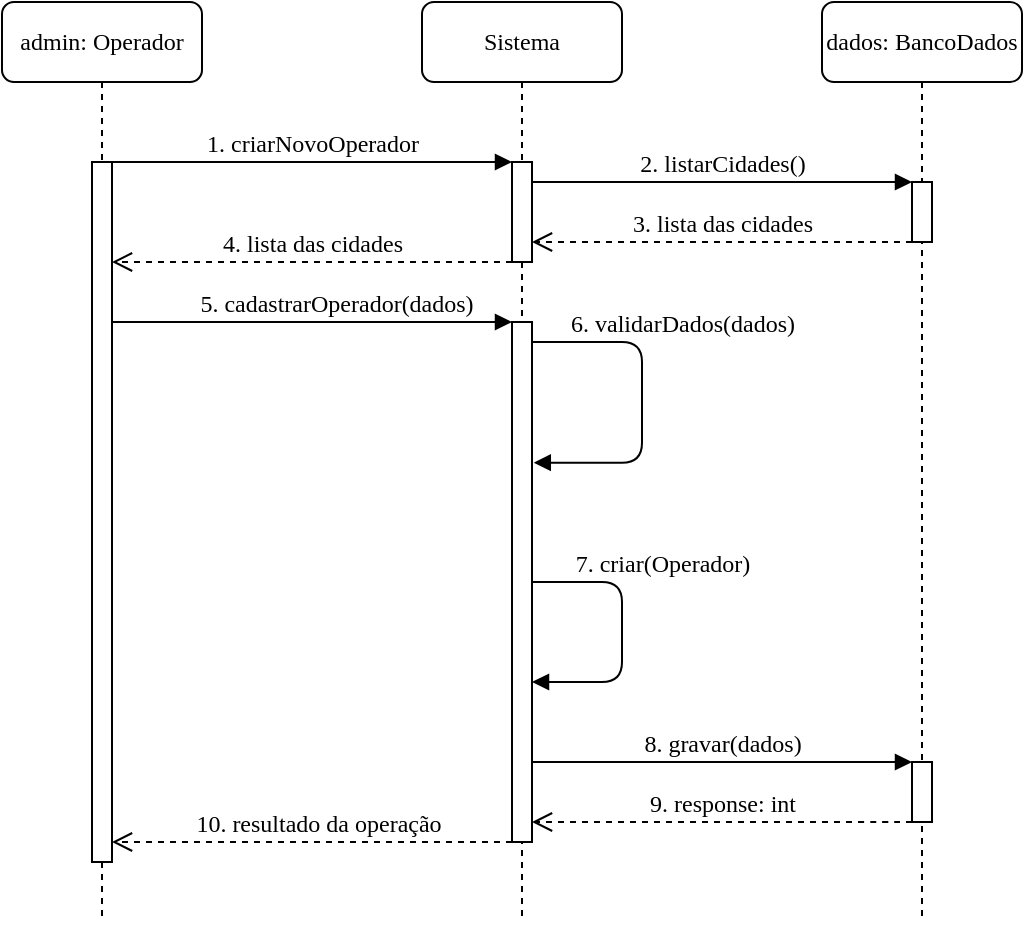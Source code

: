 <mxfile version="24.7.7" pages="6">
  <diagram name="criar Operador" id="13e1069c-82ec-6db2-03f1-153e76fe0fe0">
    <mxGraphModel dx="680" dy="713" grid="1" gridSize="10" guides="1" tooltips="1" connect="1" arrows="1" fold="1" page="1" pageScale="1" pageWidth="1100" pageHeight="850" background="none" math="0" shadow="0">
      <root>
        <mxCell id="0" />
        <mxCell id="1" parent="0" />
        <mxCell id="L8RDX05I5zplbAK2xEyO-4" value="5. cadastrarOperador(dados)" style="html=1;verticalAlign=bottom;endArrow=block;labelBackgroundColor=none;fontFamily=Verdana;fontSize=12;edgeStyle=elbowEdgeStyle;elbow=vertical;" parent="1" source="7baba1c4bc27f4b0-9" target="L8RDX05I5zplbAK2xEyO-3" edge="1">
          <mxGeometry x="0.121" relative="1" as="geometry">
            <mxPoint x="230" y="240" as="sourcePoint" />
            <mxPoint as="offset" />
            <mxPoint x="360" y="220" as="targetPoint" />
            <Array as="points">
              <mxPoint x="340" y="220" />
            </Array>
          </mxGeometry>
        </mxCell>
        <mxCell id="7baba1c4bc27f4b0-8" value="admin: Operador" style="shape=umlLifeline;perimeter=lifelinePerimeter;whiteSpace=wrap;html=1;container=1;collapsible=0;recursiveResize=0;outlineConnect=0;rounded=1;shadow=0;comic=0;labelBackgroundColor=none;strokeWidth=1;fontFamily=Verdana;fontSize=12;align=center;" parent="1" vertex="1">
          <mxGeometry x="100" y="60" width="100" height="460" as="geometry" />
        </mxCell>
        <mxCell id="7baba1c4bc27f4b0-9" value="" style="html=1;points=[];perimeter=orthogonalPerimeter;rounded=0;shadow=0;comic=0;labelBackgroundColor=none;strokeWidth=1;fontFamily=Verdana;fontSize=12;align=center;" parent="7baba1c4bc27f4b0-8" vertex="1">
          <mxGeometry x="45" y="80" width="10" height="350" as="geometry" />
        </mxCell>
        <mxCell id="7baba1c4bc27f4b0-11" value="&lt;div&gt;1. criarNovoOperador&lt;/div&gt;" style="html=1;verticalAlign=bottom;endArrow=block;labelBackgroundColor=none;fontFamily=Verdana;fontSize=12;edgeStyle=elbowEdgeStyle;elbow=vertical;" parent="1" source="7baba1c4bc27f4b0-9" target="7baba1c4bc27f4b0-10" edge="1">
          <mxGeometry x="0.002" relative="1" as="geometry">
            <mxPoint x="220" y="190" as="sourcePoint" />
            <mxPoint as="offset" />
            <Array as="points">
              <mxPoint x="270" y="140" />
            </Array>
          </mxGeometry>
        </mxCell>
        <mxCell id="7baba1c4bc27f4b0-2" value="Sistema" style="shape=umlLifeline;perimeter=lifelinePerimeter;whiteSpace=wrap;html=1;container=1;collapsible=0;recursiveResize=0;outlineConnect=0;rounded=1;shadow=0;comic=0;labelBackgroundColor=none;strokeWidth=1;fontFamily=Verdana;fontSize=12;align=center;" parent="1" vertex="1">
          <mxGeometry x="310" y="60" width="100" height="460" as="geometry" />
        </mxCell>
        <mxCell id="7baba1c4bc27f4b0-10" value="" style="html=1;points=[];perimeter=orthogonalPerimeter;rounded=0;shadow=0;comic=0;labelBackgroundColor=none;strokeWidth=1;fontFamily=Verdana;fontSize=12;align=center;" parent="7baba1c4bc27f4b0-2" vertex="1">
          <mxGeometry x="45" y="80" width="10" height="50" as="geometry" />
        </mxCell>
        <mxCell id="L8RDX05I5zplbAK2xEyO-3" value="" style="html=1;points=[];perimeter=orthogonalPerimeter;rounded=0;shadow=0;comic=0;labelBackgroundColor=none;strokeWidth=1;fontFamily=Verdana;fontSize=12;align=center;" parent="7baba1c4bc27f4b0-2" vertex="1">
          <mxGeometry x="45" y="160" width="10" height="260" as="geometry" />
        </mxCell>
        <mxCell id="L8RDX05I5zplbAK2xEyO-45" value="6. validarDados(dados)" style="html=1;verticalAlign=bottom;endArrow=block;labelBackgroundColor=none;fontFamily=Verdana;fontSize=12;edgeStyle=elbowEdgeStyle;elbow=horizontal;entryX=1.06;entryY=0.531;entryDx=0;entryDy=0;entryPerimeter=0;" parent="7baba1c4bc27f4b0-2" edge="1">
          <mxGeometry x="-0.351" y="20" relative="1" as="geometry">
            <mxPoint x="55.0" y="170.0" as="sourcePoint" />
            <mxPoint as="offset" />
            <Array as="points">
              <mxPoint x="110" y="170" />
            </Array>
            <mxPoint x="55.89" y="230.317" as="targetPoint" />
          </mxGeometry>
        </mxCell>
        <mxCell id="L8RDX05I5zplbAK2xEyO-29" value="7. criar(Operador)" style="html=1;verticalAlign=bottom;endArrow=block;labelBackgroundColor=none;fontFamily=Verdana;fontSize=12;edgeStyle=elbowEdgeStyle;elbow=horizontal;" parent="7baba1c4bc27f4b0-2" edge="1">
          <mxGeometry x="-0.357" y="20" relative="1" as="geometry">
            <mxPoint x="55.0" y="290.0" as="sourcePoint" />
            <mxPoint as="offset" />
            <Array as="points">
              <mxPoint x="100" y="315" />
            </Array>
            <mxPoint x="55.0" y="340.0" as="targetPoint" />
          </mxGeometry>
        </mxCell>
        <mxCell id="7baba1c4bc27f4b0-3" value="dados: BancoDados" style="shape=umlLifeline;perimeter=lifelinePerimeter;whiteSpace=wrap;html=1;container=1;collapsible=0;recursiveResize=0;outlineConnect=0;rounded=1;shadow=0;comic=0;labelBackgroundColor=none;strokeWidth=1;fontFamily=Verdana;fontSize=12;align=center;" parent="1" vertex="1">
          <mxGeometry x="510" y="60" width="100" height="460" as="geometry" />
        </mxCell>
        <mxCell id="L8RDX05I5zplbAK2xEyO-41" value="" style="html=1;points=[];perimeter=orthogonalPerimeter;rounded=0;shadow=0;comic=0;labelBackgroundColor=none;strokeWidth=1;fontFamily=Verdana;fontSize=12;align=center;" parent="7baba1c4bc27f4b0-3" vertex="1">
          <mxGeometry x="45" y="380" width="10" height="30" as="geometry" />
        </mxCell>
        <mxCell id="L8RDX05I5zplbAK2xEyO-47" value="" style="html=1;points=[];perimeter=orthogonalPerimeter;rounded=0;shadow=0;comic=0;labelBackgroundColor=none;strokeWidth=1;fontFamily=Verdana;fontSize=12;align=center;" parent="7baba1c4bc27f4b0-3" vertex="1">
          <mxGeometry x="45" y="90" width="10" height="30" as="geometry" />
        </mxCell>
        <mxCell id="L8RDX05I5zplbAK2xEyO-44" value="10. resultado da operação" style="html=1;verticalAlign=bottom;endArrow=open;dashed=1;endSize=8;labelBackgroundColor=none;fontFamily=Verdana;fontSize=12;edgeStyle=elbowEdgeStyle;elbow=vertical;" parent="1" source="L8RDX05I5zplbAK2xEyO-3" target="7baba1c4bc27f4b0-9" edge="1">
          <mxGeometry x="-0.027" relative="1" as="geometry">
            <mxPoint x="170" y="560" as="targetPoint" />
            <mxPoint x="545" y="550" as="sourcePoint" />
            <Array as="points">
              <mxPoint x="270" y="480" />
            </Array>
            <mxPoint as="offset" />
          </mxGeometry>
        </mxCell>
        <mxCell id="L8RDX05I5zplbAK2xEyO-46" value="&lt;div&gt;2. listarCidades()&lt;br&gt;&lt;/div&gt;" style="html=1;verticalAlign=bottom;endArrow=block;labelBackgroundColor=none;fontFamily=Verdana;fontSize=12;edgeStyle=elbowEdgeStyle;elbow=vertical;" parent="1" source="7baba1c4bc27f4b0-10" target="L8RDX05I5zplbAK2xEyO-47" edge="1">
          <mxGeometry x="0.0" relative="1" as="geometry">
            <mxPoint x="375" y="150" as="sourcePoint" />
            <mxPoint as="offset" />
            <Array as="points">
              <mxPoint x="460" y="150" />
            </Array>
          </mxGeometry>
        </mxCell>
        <mxCell id="L8RDX05I5zplbAK2xEyO-42" value="8. gravar(dados)" style="html=1;verticalAlign=bottom;endArrow=block;labelBackgroundColor=none;fontFamily=Verdana;fontSize=12;edgeStyle=elbowEdgeStyle;elbow=vertical;" parent="1" source="L8RDX05I5zplbAK2xEyO-3" target="L8RDX05I5zplbAK2xEyO-41" edge="1">
          <mxGeometry relative="1" as="geometry">
            <mxPoint x="359.7" y="500" as="sourcePoint" />
            <mxPoint as="offset" />
            <Array as="points">
              <mxPoint x="540" y="440" />
            </Array>
            <mxPoint x="480" y="500" as="targetPoint" />
          </mxGeometry>
        </mxCell>
        <mxCell id="L8RDX05I5zplbAK2xEyO-50" value="3. lista das cidades" style="html=1;verticalAlign=bottom;endArrow=open;dashed=1;endSize=8;labelBackgroundColor=none;fontFamily=Verdana;fontSize=12;edgeStyle=elbowEdgeStyle;elbow=vertical;" parent="1" source="L8RDX05I5zplbAK2xEyO-47" target="7baba1c4bc27f4b0-10" edge="1">
          <mxGeometry x="0.004" relative="1" as="geometry">
            <mxPoint x="365" y="180" as="targetPoint" />
            <mxPoint x="560" y="180" as="sourcePoint" />
            <Array as="points">
              <mxPoint x="420" y="180" />
            </Array>
            <mxPoint as="offset" />
          </mxGeometry>
        </mxCell>
        <mxCell id="L8RDX05I5zplbAK2xEyO-40" value="9. response: int" style="html=1;verticalAlign=bottom;endArrow=open;dashed=1;endSize=8;labelBackgroundColor=none;fontFamily=Verdana;fontSize=12;edgeStyle=elbowEdgeStyle;elbow=vertical;" parent="1" source="L8RDX05I5zplbAK2xEyO-41" target="L8RDX05I5zplbAK2xEyO-3" edge="1">
          <mxGeometry x="0.002" relative="1" as="geometry">
            <mxPoint x="365" y="530" as="targetPoint" />
            <mxPoint x="560" y="460" as="sourcePoint" />
            <Array as="points">
              <mxPoint x="540" y="470" />
            </Array>
            <mxPoint as="offset" />
          </mxGeometry>
        </mxCell>
        <mxCell id="L8RDX05I5zplbAK2xEyO-51" value="4. lista das cidades" style="html=1;verticalAlign=bottom;endArrow=open;dashed=1;endSize=8;labelBackgroundColor=none;fontFamily=Verdana;fontSize=12;edgeStyle=elbowEdgeStyle;elbow=vertical;" parent="1" source="7baba1c4bc27f4b0-10" target="7baba1c4bc27f4b0-9" edge="1">
          <mxGeometry x="0.004" relative="1" as="geometry">
            <mxPoint x="155" y="190" as="targetPoint" />
            <mxPoint x="350" y="190" as="sourcePoint" />
            <Array as="points">
              <mxPoint x="210" y="190" />
            </Array>
            <mxPoint as="offset" />
          </mxGeometry>
        </mxCell>
      </root>
    </mxGraphModel>
  </diagram>
  <diagram id="bqxIuPW8D5Lhnd6abq-N" name="Consultar Histórico Gestante">
    <mxGraphModel dx="2694" dy="1070" grid="1" gridSize="10" guides="1" tooltips="1" connect="1" arrows="1" fold="1" page="1" pageScale="1" pageWidth="827" pageHeight="1169" math="0" shadow="0">
      <root>
        <mxCell id="0" />
        <mxCell id="1" parent="0" />
        <mxCell id="zcJgWiz9v-39RJP9aTRo-2" value="op: Operador" style="shape=umlLifeline;perimeter=lifelinePerimeter;whiteSpace=wrap;html=1;container=1;collapsible=0;recursiveResize=0;outlineConnect=0;rounded=1;shadow=0;comic=0;labelBackgroundColor=none;strokeWidth=1;fontFamily=Verdana;fontSize=12;align=center;" vertex="1" parent="1">
          <mxGeometry x="30" y="60" width="100" height="580" as="geometry" />
        </mxCell>
        <mxCell id="zcJgWiz9v-39RJP9aTRo-3" value="" style="html=1;points=[];perimeter=orthogonalPerimeter;rounded=0;shadow=0;comic=0;labelBackgroundColor=none;strokeWidth=1;fontFamily=Verdana;fontSize=12;align=center;" vertex="1" parent="zcJgWiz9v-39RJP9aTRo-2">
          <mxGeometry x="45" y="80" width="10" height="140" as="geometry" />
        </mxCell>
        <mxCell id="CyjDs7a1wHFE41ynFKTp-7" value="" style="html=1;points=[];perimeter=orthogonalPerimeter;rounded=0;shadow=0;comic=0;labelBackgroundColor=none;strokeWidth=1;fontFamily=Verdana;fontSize=12;align=center;" vertex="1" parent="zcJgWiz9v-39RJP9aTRo-2">
          <mxGeometry x="45" y="250" width="10" height="310" as="geometry" />
        </mxCell>
        <mxCell id="zcJgWiz9v-39RJP9aTRo-4" value="&lt;div&gt;1. buscarPorNome(nome)&lt;br&gt;&lt;/div&gt;" style="html=1;verticalAlign=bottom;endArrow=block;labelBackgroundColor=none;fontFamily=Verdana;fontSize=12;edgeStyle=elbowEdgeStyle;elbow=vertical;" edge="1" parent="1" source="zcJgWiz9v-39RJP9aTRo-3" target="zcJgWiz9v-39RJP9aTRo-6">
          <mxGeometry relative="1" as="geometry">
            <mxPoint x="220" y="190" as="sourcePoint" />
            <mxPoint as="offset" />
            <Array as="points">
              <mxPoint x="270" y="140" />
            </Array>
          </mxGeometry>
        </mxCell>
        <mxCell id="zcJgWiz9v-39RJP9aTRo-5" value="Sistema" style="shape=umlLifeline;perimeter=lifelinePerimeter;whiteSpace=wrap;html=1;container=1;collapsible=0;recursiveResize=0;outlineConnect=0;rounded=1;shadow=0;comic=0;labelBackgroundColor=none;strokeWidth=1;fontFamily=Verdana;fontSize=12;align=center;" vertex="1" parent="1">
          <mxGeometry x="320" y="60" width="100" height="580" as="geometry" />
        </mxCell>
        <mxCell id="zcJgWiz9v-39RJP9aTRo-6" value="" style="html=1;points=[];perimeter=orthogonalPerimeter;rounded=0;shadow=0;comic=0;labelBackgroundColor=none;strokeWidth=1;fontFamily=Verdana;fontSize=12;align=center;" vertex="1" parent="zcJgWiz9v-39RJP9aTRo-5">
          <mxGeometry x="45" y="80" width="10" height="50" as="geometry" />
        </mxCell>
        <mxCell id="CyjDs7a1wHFE41ynFKTp-1" value="" style="html=1;points=[];perimeter=orthogonalPerimeter;rounded=0;shadow=0;comic=0;labelBackgroundColor=none;strokeWidth=1;fontFamily=Verdana;fontSize=12;align=center;" vertex="1" parent="zcJgWiz9v-39RJP9aTRo-5">
          <mxGeometry x="45" y="160" width="10" height="50" as="geometry" />
        </mxCell>
        <mxCell id="CyjDs7a1wHFE41ynFKTp-9" value="" style="html=1;points=[];perimeter=orthogonalPerimeter;rounded=0;shadow=0;comic=0;labelBackgroundColor=none;strokeWidth=1;fontFamily=Verdana;fontSize=12;align=center;" vertex="1" parent="zcJgWiz9v-39RJP9aTRo-5">
          <mxGeometry x="45" y="260" width="10" height="290" as="geometry" />
        </mxCell>
        <mxCell id="zcJgWiz9v-39RJP9aTRo-11" value="dados: BancoDados" style="shape=umlLifeline;perimeter=lifelinePerimeter;whiteSpace=wrap;html=1;container=1;collapsible=0;recursiveResize=0;outlineConnect=0;rounded=1;shadow=0;comic=0;labelBackgroundColor=none;strokeWidth=1;fontFamily=Verdana;fontSize=12;align=center;" vertex="1" parent="1">
          <mxGeometry x="630" y="60" width="100" height="580" as="geometry" />
        </mxCell>
        <mxCell id="zcJgWiz9v-39RJP9aTRo-14" value="" style="html=1;points=[];perimeter=orthogonalPerimeter;rounded=0;shadow=0;comic=0;labelBackgroundColor=none;strokeWidth=1;fontFamily=Verdana;fontSize=12;align=center;" vertex="1" parent="zcJgWiz9v-39RJP9aTRo-11">
          <mxGeometry x="45" y="90" width="10" height="30" as="geometry" />
        </mxCell>
        <mxCell id="CyjDs7a1wHFE41ynFKTp-2" value="" style="html=1;points=[];perimeter=orthogonalPerimeter;rounded=0;shadow=0;comic=0;labelBackgroundColor=none;strokeWidth=1;fontFamily=Verdana;fontSize=12;align=center;" vertex="1" parent="zcJgWiz9v-39RJP9aTRo-11">
          <mxGeometry x="45" y="170" width="10" height="30" as="geometry" />
        </mxCell>
        <mxCell id="CyjDs7a1wHFE41ynFKTp-13" value="" style="html=1;points=[];perimeter=orthogonalPerimeter;rounded=0;shadow=0;comic=0;labelBackgroundColor=none;strokeWidth=1;fontFamily=Verdana;fontSize=12;align=center;" vertex="1" parent="zcJgWiz9v-39RJP9aTRo-11">
          <mxGeometry x="45" y="370" width="10" height="170" as="geometry" />
        </mxCell>
        <mxCell id="zcJgWiz9v-39RJP9aTRo-17" value="&lt;div&gt;2. buscarPorNome(nome)&lt;br&gt;&lt;/div&gt;" style="html=1;verticalAlign=bottom;endArrow=block;labelBackgroundColor=none;fontFamily=Verdana;fontSize=12;edgeStyle=elbowEdgeStyle;elbow=vertical;" edge="1" parent="1" source="zcJgWiz9v-39RJP9aTRo-6" target="zcJgWiz9v-39RJP9aTRo-14">
          <mxGeometry x="0.0" relative="1" as="geometry">
            <mxPoint x="375" y="150" as="sourcePoint" />
            <mxPoint as="offset" />
            <Array as="points">
              <mxPoint x="460" y="150" />
            </Array>
          </mxGeometry>
        </mxCell>
        <mxCell id="zcJgWiz9v-39RJP9aTRo-19" value="3. lista das gestantes" style="html=1;verticalAlign=bottom;endArrow=open;dashed=1;endSize=8;labelBackgroundColor=none;fontFamily=Verdana;fontSize=12;edgeStyle=elbowEdgeStyle;elbow=vertical;" edge="1" parent="1" source="zcJgWiz9v-39RJP9aTRo-14" target="zcJgWiz9v-39RJP9aTRo-6">
          <mxGeometry x="0.004" relative="1" as="geometry">
            <mxPoint x="365" y="180" as="targetPoint" />
            <mxPoint x="560" y="180" as="sourcePoint" />
            <Array as="points">
              <mxPoint x="420" y="180" />
            </Array>
            <mxPoint as="offset" />
          </mxGeometry>
        </mxCell>
        <mxCell id="zcJgWiz9v-39RJP9aTRo-21" value="4. lista das gestantes" style="html=1;verticalAlign=bottom;endArrow=open;dashed=1;endSize=8;labelBackgroundColor=none;fontFamily=Verdana;fontSize=12;edgeStyle=elbowEdgeStyle;elbow=vertical;" edge="1" parent="1" source="zcJgWiz9v-39RJP9aTRo-6" target="zcJgWiz9v-39RJP9aTRo-3">
          <mxGeometry x="0.004" relative="1" as="geometry">
            <mxPoint x="155" y="190" as="targetPoint" />
            <mxPoint x="350" y="190" as="sourcePoint" />
            <Array as="points">
              <mxPoint x="210" y="190" />
            </Array>
            <mxPoint as="offset" />
          </mxGeometry>
        </mxCell>
        <mxCell id="CyjDs7a1wHFE41ynFKTp-3" value="&lt;div&gt;5. buscarPorId(id)&lt;br&gt;&lt;/div&gt;" style="html=1;verticalAlign=bottom;endArrow=block;labelBackgroundColor=none;fontFamily=Verdana;fontSize=12;edgeStyle=elbowEdgeStyle;elbow=vertical;" edge="1" parent="1" source="zcJgWiz9v-39RJP9aTRo-3" target="CyjDs7a1wHFE41ynFKTp-1">
          <mxGeometry relative="1" as="geometry">
            <mxPoint x="160" y="300" as="sourcePoint" />
            <mxPoint as="offset" />
            <Array as="points">
              <mxPoint x="290" y="220" />
            </Array>
            <mxPoint x="364" y="300" as="targetPoint" />
          </mxGeometry>
        </mxCell>
        <mxCell id="CyjDs7a1wHFE41ynFKTp-4" value="&lt;div&gt;6. buscarPorId(id)&lt;br&gt;&lt;/div&gt;" style="html=1;verticalAlign=bottom;endArrow=block;labelBackgroundColor=none;fontFamily=Verdana;fontSize=12;edgeStyle=elbowEdgeStyle;elbow=vertical;" edge="1" parent="1" source="CyjDs7a1wHFE41ynFKTp-1" target="CyjDs7a1wHFE41ynFKTp-2">
          <mxGeometry relative="1" as="geometry">
            <mxPoint x="360" y="300" as="sourcePoint" />
            <mxPoint as="offset" />
            <Array as="points">
              <mxPoint x="460" y="230" />
            </Array>
            <mxPoint x="564" y="300" as="targetPoint" />
          </mxGeometry>
        </mxCell>
        <mxCell id="CyjDs7a1wHFE41ynFKTp-5" value="7. gestante" style="html=1;verticalAlign=bottom;endArrow=open;dashed=1;endSize=8;labelBackgroundColor=none;fontFamily=Verdana;fontSize=12;edgeStyle=elbowEdgeStyle;elbow=vertical;" edge="1" parent="1" source="CyjDs7a1wHFE41ynFKTp-2" target="CyjDs7a1wHFE41ynFKTp-1">
          <mxGeometry x="0.002" relative="1" as="geometry">
            <mxPoint x="340" y="300" as="targetPoint" />
            <mxPoint x="544" y="300" as="sourcePoint" />
            <Array as="points">
              <mxPoint x="460" y="260" />
            </Array>
            <mxPoint as="offset" />
          </mxGeometry>
        </mxCell>
        <mxCell id="CyjDs7a1wHFE41ynFKTp-6" value="8. gestante" style="html=1;verticalAlign=bottom;endArrow=open;dashed=1;endSize=8;labelBackgroundColor=none;fontFamily=Verdana;fontSize=12;edgeStyle=elbowEdgeStyle;elbow=vertical;" edge="1" parent="1" source="CyjDs7a1wHFE41ynFKTp-1" target="zcJgWiz9v-39RJP9aTRo-3">
          <mxGeometry x="0.004" relative="1" as="geometry">
            <mxPoint x="160" y="329.71" as="targetPoint" />
            <mxPoint x="364" y="329.71" as="sourcePoint" />
            <Array as="points">
              <mxPoint x="340" y="270" />
            </Array>
            <mxPoint as="offset" />
          </mxGeometry>
        </mxCell>
        <mxCell id="CyjDs7a1wHFE41ynFKTp-8" value="&lt;div&gt;9. buscarTodasConsultas(gestante)&lt;br&gt;&lt;/div&gt;" style="html=1;verticalAlign=bottom;endArrow=block;labelBackgroundColor=none;fontFamily=Verdana;fontSize=12;edgeStyle=elbowEdgeStyle;elbow=vertical;" edge="1" parent="1" source="CyjDs7a1wHFE41ynFKTp-7" target="CyjDs7a1wHFE41ynFKTp-9">
          <mxGeometry x="0.003" relative="1" as="geometry">
            <mxPoint x="170" y="350" as="sourcePoint" />
            <mxPoint as="offset" />
            <Array as="points">
              <mxPoint x="290" y="320" />
            </Array>
            <mxPoint x="374" y="350" as="targetPoint" />
          </mxGeometry>
        </mxCell>
        <mxCell id="CyjDs7a1wHFE41ynFKTp-12" value="&lt;div&gt;6. validarDados(id)&lt;br&gt;&lt;/div&gt;" style="html=1;verticalAlign=bottom;endArrow=block;labelBackgroundColor=none;fontFamily=Verdana;fontSize=12;edgeStyle=orthogonalEdgeStyle;elbow=vertical;" edge="1" parent="1" target="CyjDs7a1wHFE41ynFKTp-9">
          <mxGeometry x="-0.353" y="10" relative="1" as="geometry">
            <mxPoint x="375" y="340" as="sourcePoint" />
            <mxPoint as="offset" />
            <Array as="points">
              <mxPoint x="430" y="340" />
              <mxPoint x="430" y="400" />
            </Array>
            <mxPoint x="375" y="420" as="targetPoint" />
          </mxGeometry>
        </mxCell>
        <mxCell id="CyjDs7a1wHFE41ynFKTp-14" value="11. buscarConsultaOdonto(gestante)" style="html=1;verticalAlign=bottom;endArrow=block;labelBackgroundColor=none;fontFamily=Verdana;fontSize=12;edgeStyle=elbowEdgeStyle;elbow=vertical;dashed=1;" edge="1" parent="1" source="CyjDs7a1wHFE41ynFKTp-9" target="CyjDs7a1wHFE41ynFKTp-13">
          <mxGeometry x="-0.001" relative="1" as="geometry">
            <mxPoint x="350" y="440" as="sourcePoint" />
            <mxPoint as="offset" />
            <Array as="points">
              <mxPoint x="530" y="430" />
            </Array>
            <mxPoint x="600" y="440" as="targetPoint" />
          </mxGeometry>
        </mxCell>
        <mxCell id="CyjDs7a1wHFE41ynFKTp-15" value="12. buscarConsultaEspecializado(gestante)" style="html=1;verticalAlign=bottom;endArrow=block;labelBackgroundColor=none;fontFamily=Verdana;fontSize=12;edgeStyle=elbowEdgeStyle;elbow=vertical;dashed=1;" edge="1" parent="1" source="CyjDs7a1wHFE41ynFKTp-9" target="CyjDs7a1wHFE41ynFKTp-13">
          <mxGeometry x="-0.001" relative="1" as="geometry">
            <mxPoint x="385" y="440" as="sourcePoint" />
            <mxPoint as="offset" />
            <Array as="points">
              <mxPoint x="540" y="460" />
            </Array>
            <mxPoint x="635" y="440" as="targetPoint" />
          </mxGeometry>
        </mxCell>
        <mxCell id="CyjDs7a1wHFE41ynFKTp-16" value="13. buscarTratamentoSifilis(gestante)" style="html=1;verticalAlign=bottom;endArrow=block;labelBackgroundColor=none;fontFamily=Verdana;fontSize=12;edgeStyle=elbowEdgeStyle;elbow=vertical;dashed=1;" edge="1" parent="1" source="CyjDs7a1wHFE41ynFKTp-9" target="CyjDs7a1wHFE41ynFKTp-13">
          <mxGeometry x="-0.001" relative="1" as="geometry">
            <mxPoint x="490" y="470" as="sourcePoint" />
            <mxPoint as="offset" />
            <Array as="points">
              <mxPoint x="550" y="495" />
            </Array>
            <mxPoint x="635" y="470" as="targetPoint" />
          </mxGeometry>
        </mxCell>
        <mxCell id="CyjDs7a1wHFE41ynFKTp-18" value="7. gestante" style="html=1;verticalAlign=bottom;endArrow=open;dashed=1;endSize=8;labelBackgroundColor=none;fontFamily=Verdana;fontSize=12;edgeStyle=elbowEdgeStyle;elbow=vertical;" edge="1" parent="1">
          <mxGeometry x="0.002" relative="1" as="geometry">
            <mxPoint x="375" y="260" as="targetPoint" />
            <mxPoint x="675" y="260" as="sourcePoint" />
            <Array as="points">
              <mxPoint x="460" y="260" />
            </Array>
            <mxPoint as="offset" />
          </mxGeometry>
        </mxCell>
        <mxCell id="CyjDs7a1wHFE41ynFKTp-19" value="14. resposta: ConsultasEspecializado" style="html=1;verticalAlign=bottom;endArrow=open;dashed=1;endSize=8;labelBackgroundColor=none;fontFamily=Verdana;fontSize=12;edgeStyle=elbowEdgeStyle;elbow=vertical;" edge="1" parent="1" source="CyjDs7a1wHFE41ynFKTp-13" target="CyjDs7a1wHFE41ynFKTp-9">
          <mxGeometry x="0.002" relative="1" as="geometry">
            <mxPoint x="360" y="550" as="targetPoint" />
            <mxPoint x="660" y="550" as="sourcePoint" />
            <Array as="points">
              <mxPoint x="450" y="540" />
            </Array>
            <mxPoint as="offset" />
          </mxGeometry>
        </mxCell>
        <mxCell id="CyjDs7a1wHFE41ynFKTp-20" value="16. resposta: ConsultasOdonto" style="html=1;verticalAlign=bottom;endArrow=open;dashed=1;endSize=8;labelBackgroundColor=none;fontFamily=Verdana;fontSize=12;edgeStyle=elbowEdgeStyle;elbow=vertical;" edge="1" parent="1" source="CyjDs7a1wHFE41ynFKTp-13" target="CyjDs7a1wHFE41ynFKTp-9">
          <mxGeometry x="0.002" relative="1" as="geometry">
            <mxPoint x="379" y="545" as="targetPoint" />
            <mxPoint x="685" y="560" as="sourcePoint" />
            <Array as="points">
              <mxPoint x="460" y="570" />
            </Array>
            <mxPoint as="offset" />
          </mxGeometry>
        </mxCell>
        <mxCell id="CyjDs7a1wHFE41ynFKTp-21" value="18. resposta: TratamentosSifilis" style="html=1;verticalAlign=bottom;endArrow=open;dashed=1;endSize=8;labelBackgroundColor=none;fontFamily=Verdana;fontSize=12;edgeStyle=elbowEdgeStyle;elbow=vertical;" edge="1" parent="1" source="CyjDs7a1wHFE41ynFKTp-13" target="CyjDs7a1wHFE41ynFKTp-9">
          <mxGeometry x="0.033" relative="1" as="geometry">
            <mxPoint x="385" y="570" as="targetPoint" />
            <mxPoint x="685" y="570" as="sourcePoint" />
            <Array as="points">
              <mxPoint x="465" y="600" />
            </Array>
            <mxPoint as="offset" />
          </mxGeometry>
        </mxCell>
        <mxCell id="CyjDs7a1wHFE41ynFKTp-24" value="15. resposta: ConsultasEspecializado" style="html=1;verticalAlign=bottom;endArrow=open;dashed=1;endSize=8;labelBackgroundColor=none;fontFamily=Verdana;fontSize=12;edgeStyle=elbowEdgeStyle;elbow=vertical;" edge="1" parent="1" source="CyjDs7a1wHFE41ynFKTp-9" target="CyjDs7a1wHFE41ynFKTp-7">
          <mxGeometry x="0.002" relative="1" as="geometry">
            <mxPoint x="75" y="550" as="targetPoint" />
            <mxPoint x="375" y="550" as="sourcePoint" />
            <Array as="points">
              <mxPoint x="150" y="550" />
            </Array>
            <mxPoint as="offset" />
          </mxGeometry>
        </mxCell>
        <mxCell id="CyjDs7a1wHFE41ynFKTp-27" value="18. resposta: TratamentosSifilis" style="html=1;verticalAlign=bottom;endArrow=open;dashed=1;endSize=8;labelBackgroundColor=none;fontFamily=Verdana;fontSize=12;edgeStyle=elbowEdgeStyle;elbow=vertical;" edge="1" parent="1" source="CyjDs7a1wHFE41ynFKTp-13" target="CyjDs7a1wHFE41ynFKTp-9">
          <mxGeometry x="0.033" relative="1" as="geometry">
            <mxPoint x="375" y="600" as="targetPoint" />
            <mxPoint x="675" y="600" as="sourcePoint" />
            <Array as="points">
              <mxPoint x="460" y="600" />
            </Array>
            <mxPoint as="offset" />
          </mxGeometry>
        </mxCell>
        <mxCell id="CyjDs7a1wHFE41ynFKTp-28" value="19. resposta: TratamentosSifilis" style="html=1;verticalAlign=bottom;endArrow=open;dashed=1;endSize=8;labelBackgroundColor=none;fontFamily=Verdana;fontSize=12;edgeStyle=elbowEdgeStyle;elbow=vertical;" edge="1" parent="1" source="CyjDs7a1wHFE41ynFKTp-9" target="CyjDs7a1wHFE41ynFKTp-7">
          <mxGeometry x="0.002" relative="1" as="geometry">
            <mxPoint x="130" y="630" as="targetPoint" />
            <mxPoint x="430" y="630" as="sourcePoint" />
            <Array as="points">
              <mxPoint x="350" y="610" />
            </Array>
            <mxPoint as="offset" />
          </mxGeometry>
        </mxCell>
        <mxCell id="CyjDs7a1wHFE41ynFKTp-26" value="17. resposta: ConsultasOdonto" style="html=1;verticalAlign=bottom;endArrow=open;dashed=1;endSize=8;labelBackgroundColor=none;fontFamily=Verdana;fontSize=12;edgeStyle=elbowEdgeStyle;elbow=vertical;" edge="1" parent="1" source="CyjDs7a1wHFE41ynFKTp-9" target="CyjDs7a1wHFE41ynFKTp-7">
          <mxGeometry x="0.002" relative="1" as="geometry">
            <mxPoint x="75" y="580" as="targetPoint" />
            <mxPoint x="370" y="580" as="sourcePoint" />
            <Array as="points">
              <mxPoint x="160" y="580" />
            </Array>
            <mxPoint as="offset" />
          </mxGeometry>
        </mxCell>
      </root>
    </mxGraphModel>
  </diagram>
  <diagram id="t93jXLv9Rhtei3cWcK3W" name="criarConsulta">
    <mxGraphModel dx="1395" dy="624" grid="1" gridSize="10" guides="1" tooltips="1" connect="1" arrows="1" fold="1" page="1" pageScale="1" pageWidth="827" pageHeight="1169" math="0" shadow="0">
      <root>
        <mxCell id="0" />
        <mxCell id="1" parent="0" />
        <mxCell id="TRa_ME_vkdSFod6F84u--6" value="Sistema" style="shape=umlLifeline;perimeter=lifelinePerimeter;whiteSpace=wrap;html=1;container=1;collapsible=0;recursiveResize=0;outlineConnect=0;rounded=1;shadow=0;comic=0;labelBackgroundColor=none;strokeWidth=1;fontFamily=Verdana;fontSize=12;align=center;" parent="1" vertex="1">
          <mxGeometry x="340" y="60" width="100" height="640" as="geometry" />
        </mxCell>
        <mxCell id="TRa_ME_vkdSFod6F84u--7" value="" style="html=1;points=[];perimeter=orthogonalPerimeter;rounded=0;shadow=0;comic=0;labelBackgroundColor=none;strokeWidth=1;fontFamily=Verdana;fontSize=12;align=center;" parent="TRa_ME_vkdSFod6F84u--6" vertex="1">
          <mxGeometry x="45" y="80" width="10" height="50" as="geometry" />
        </mxCell>
        <mxCell id="OTpCOnkTo2i92_RqKAZu-3" value="" style="html=1;points=[];perimeter=orthogonalPerimeter;rounded=0;shadow=0;comic=0;labelBackgroundColor=none;strokeWidth=1;fontFamily=Verdana;fontSize=12;align=center;" parent="TRa_ME_vkdSFod6F84u--6" vertex="1">
          <mxGeometry x="45" y="180" width="10" height="50" as="geometry" />
        </mxCell>
        <mxCell id="TRa_ME_vkdSFod6F84u--8" value="" style="html=1;points=[];perimeter=orthogonalPerimeter;rounded=0;shadow=0;comic=0;labelBackgroundColor=none;strokeWidth=1;fontFamily=Verdana;fontSize=12;align=center;" parent="TRa_ME_vkdSFod6F84u--6" vertex="1">
          <mxGeometry x="45" y="320" width="10" height="160" as="geometry" />
        </mxCell>
        <mxCell id="NRn2Go-y7qAWgj_3qBRB-3" value="10. validar(dados)" style="html=1;verticalAlign=bottom;endArrow=block;labelBackgroundColor=none;fontFamily=Verdana;fontSize=12;edgeStyle=orthogonalEdgeStyle;elbow=horizontal;" parent="TRa_ME_vkdSFod6F84u--6" edge="1">
          <mxGeometry x="-0.417" y="20" relative="1" as="geometry">
            <mxPoint x="55" y="330" as="sourcePoint" />
            <mxPoint as="offset" />
            <Array as="points">
              <mxPoint x="90" y="330" />
              <mxPoint x="90" y="380" />
            </Array>
            <mxPoint x="55" y="380" as="targetPoint" />
          </mxGeometry>
        </mxCell>
        <mxCell id="TRa_ME_vkdSFod6F84u--12" value="dados: BancoDados" style="shape=umlLifeline;perimeter=lifelinePerimeter;whiteSpace=wrap;html=1;container=1;collapsible=0;recursiveResize=0;outlineConnect=0;rounded=1;shadow=0;comic=0;labelBackgroundColor=none;strokeWidth=1;fontFamily=Verdana;fontSize=12;align=center;" parent="1" vertex="1">
          <mxGeometry x="540" y="60" width="100" height="640" as="geometry" />
        </mxCell>
        <mxCell id="TRa_ME_vkdSFod6F84u--15" value="" style="html=1;points=[];perimeter=orthogonalPerimeter;rounded=0;shadow=0;comic=0;labelBackgroundColor=none;strokeWidth=1;fontFamily=Verdana;fontSize=12;align=center;" parent="TRa_ME_vkdSFod6F84u--12" vertex="1">
          <mxGeometry x="45" y="90" width="10" height="30" as="geometry" />
        </mxCell>
        <mxCell id="L_76KTPDrpNNGQZmbhpt-1" value="" style="html=1;points=[];perimeter=orthogonalPerimeter;rounded=0;shadow=0;comic=0;labelBackgroundColor=none;strokeWidth=1;fontFamily=Verdana;fontSize=12;align=center;" parent="TRa_ME_vkdSFod6F84u--12" vertex="1">
          <mxGeometry x="45" y="190" width="10" height="30" as="geometry" />
        </mxCell>
        <mxCell id="TRa_ME_vkdSFod6F84u--2" value="op: Operador" style="shape=umlLifeline;perimeter=lifelinePerimeter;whiteSpace=wrap;html=1;container=1;collapsible=0;recursiveResize=0;outlineConnect=0;rounded=1;shadow=0;comic=0;labelBackgroundColor=none;strokeWidth=1;fontFamily=Verdana;fontSize=12;align=center;" parent="1" vertex="1">
          <mxGeometry x="60" y="60" width="100" height="640" as="geometry" />
        </mxCell>
        <mxCell id="NRn2Go-y7qAWgj_3qBRB-6" value="" style="html=1;points=[];perimeter=orthogonalPerimeter;rounded=0;shadow=0;comic=0;labelBackgroundColor=none;strokeWidth=1;fontFamily=Verdana;fontSize=12;align=center;" parent="TRa_ME_vkdSFod6F84u--2" vertex="1">
          <mxGeometry x="45" y="70" width="10" height="70" as="geometry" />
        </mxCell>
        <mxCell id="NRn2Go-y7qAWgj_3qBRB-9" value="" style="html=1;points=[];perimeter=orthogonalPerimeter;rounded=0;shadow=0;comic=0;labelBackgroundColor=none;strokeWidth=1;fontFamily=Verdana;fontSize=12;align=center;" parent="TRa_ME_vkdSFod6F84u--2" vertex="1">
          <mxGeometry x="45" y="560" width="10" height="60" as="geometry" />
        </mxCell>
        <mxCell id="NRn2Go-y7qAWgj_3qBRB-2" value="" style="html=1;points=[];perimeter=orthogonalPerimeter;rounded=0;shadow=0;comic=0;labelBackgroundColor=none;strokeWidth=1;fontFamily=Verdana;fontSize=12;align=center;" parent="TRa_ME_vkdSFod6F84u--2" vertex="1">
          <mxGeometry x="285" y="560" width="10" height="50" as="geometry" />
        </mxCell>
        <mxCell id="TRa_ME_vkdSFod6F84u--19" value="14. gravar(dados)" style="html=1;verticalAlign=bottom;endArrow=block;labelBackgroundColor=none;fontFamily=Verdana;fontSize=12;edgeStyle=elbowEdgeStyle;elbow=vertical;" parent="TRa_ME_vkdSFod6F84u--2" source="NRn2Go-y7qAWgj_3qBRB-2" target="TRa_ME_vkdSFod6F84u--14" edge="1">
          <mxGeometry relative="1" as="geometry">
            <mxPoint x="289.7" y="640" as="sourcePoint" />
            <mxPoint as="offset" />
            <Array as="points">
              <mxPoint x="400" y="570" />
            </Array>
            <mxPoint x="410" y="640" as="targetPoint" />
          </mxGeometry>
        </mxCell>
        <mxCell id="TRa_ME_vkdSFod6F84u--21" value="15. response: int" style="html=1;verticalAlign=bottom;endArrow=open;dashed=1;endSize=8;labelBackgroundColor=none;fontFamily=Verdana;fontSize=12;edgeStyle=elbowEdgeStyle;elbow=vertical;" parent="TRa_ME_vkdSFod6F84u--2" source="TRa_ME_vkdSFod6F84u--14" target="NRn2Go-y7qAWgj_3qBRB-2" edge="1">
          <mxGeometry x="0.002" relative="1" as="geometry">
            <mxPoint x="295" y="670" as="targetPoint" />
            <mxPoint x="485" y="670" as="sourcePoint" />
            <Array as="points">
              <mxPoint x="410" y="600" />
            </Array>
            <mxPoint as="offset" />
          </mxGeometry>
        </mxCell>
        <mxCell id="TRa_ME_vkdSFod6F84u--14" value="" style="html=1;points=[];perimeter=orthogonalPerimeter;rounded=0;shadow=0;comic=0;labelBackgroundColor=none;strokeWidth=1;fontFamily=Verdana;fontSize=12;align=center;" parent="TRa_ME_vkdSFod6F84u--2" vertex="1">
          <mxGeometry x="485" y="570" width="10" height="30" as="geometry" />
        </mxCell>
        <mxCell id="NRn2Go-y7qAWgj_3qBRB-7" value="" style="html=1;points=[];perimeter=orthogonalPerimeter;rounded=0;shadow=0;comic=0;labelBackgroundColor=none;strokeWidth=1;fontFamily=Verdana;fontSize=12;align=center;" parent="TRa_ME_vkdSFod6F84u--2" vertex="1">
          <mxGeometry x="45" y="320" width="10" height="160" as="geometry" />
        </mxCell>
        <mxCell id="NRn2Go-y7qAWgj_3qBRB-5" value="loop" style="shape=umlFrame;whiteSpace=wrap;html=1;pointerEvents=0;" parent="TRa_ME_vkdSFod6F84u--2" vertex="1">
          <mxGeometry x="-30" y="290" width="490" height="215" as="geometry" />
        </mxCell>
        <mxCell id="NRn2Go-y7qAWgj_3qBRB-4" value="&lt;div&gt;13. concluirCadastro()&lt;br&gt;&lt;/div&gt;" style="html=1;verticalAlign=bottom;endArrow=block;labelBackgroundColor=none;fontFamily=Verdana;fontSize=12;edgeStyle=elbowEdgeStyle;elbow=vertical;" parent="TRa_ME_vkdSFod6F84u--2" source="NRn2Go-y7qAWgj_3qBRB-9" target="NRn2Go-y7qAWgj_3qBRB-2" edge="1">
          <mxGeometry x="0.002" relative="1" as="geometry">
            <mxPoint x="55" y="560.0" as="sourcePoint" />
            <mxPoint as="offset" />
            <Array as="points">
              <mxPoint x="160" y="560" />
            </Array>
            <mxPoint x="370" y="550" as="targetPoint" />
          </mxGeometry>
        </mxCell>
        <mxCell id="TRa_ME_vkdSFod6F84u--17" value="16. resultado da operação" style="html=1;verticalAlign=bottom;endArrow=open;dashed=1;endSize=8;labelBackgroundColor=none;fontFamily=Verdana;fontSize=12;edgeStyle=elbowEdgeStyle;elbow=vertical;" parent="TRa_ME_vkdSFod6F84u--2" source="NRn2Go-y7qAWgj_3qBRB-2" target="NRn2Go-y7qAWgj_3qBRB-9" edge="1">
          <mxGeometry x="-0.029" relative="1" as="geometry">
            <mxPoint x="55" y="640.0" as="targetPoint" />
            <mxPoint x="445" y="690" as="sourcePoint" />
            <Array as="points">
              <mxPoint x="170" y="610" />
            </Array>
            <mxPoint as="offset" />
          </mxGeometry>
        </mxCell>
        <mxCell id="OTpCOnkTo2i92_RqKAZu-1" value="" style="html=1;points=[];perimeter=orthogonalPerimeter;rounded=0;shadow=0;comic=0;labelBackgroundColor=none;strokeWidth=1;fontFamily=Verdana;fontSize=12;align=center;" parent="TRa_ME_vkdSFod6F84u--2" vertex="1">
          <mxGeometry x="45" y="170" width="10" height="70" as="geometry" />
        </mxCell>
        <mxCell id="TRa_ME_vkdSFod6F84u--10" value="11. criar(dados)" style="html=1;verticalAlign=bottom;endArrow=block;labelBackgroundColor=none;fontFamily=Verdana;fontSize=12;edgeStyle=elbowEdgeStyle;elbow=horizontal;" parent="TRa_ME_vkdSFod6F84u--2" edge="1">
          <mxGeometry x="-0.462" y="19" relative="1" as="geometry">
            <mxPoint x="336" y="410" as="sourcePoint" />
            <mxPoint as="offset" />
            <Array as="points">
              <mxPoint x="371" y="410" />
            </Array>
            <mxPoint x="336" y="470" as="targetPoint" />
          </mxGeometry>
        </mxCell>
        <mxCell id="TRa_ME_vkdSFod6F84u--5" value="&lt;div&gt;1. listar gestante&lt;br&gt;&lt;/div&gt;" style="html=1;verticalAlign=bottom;endArrow=block;labelBackgroundColor=none;fontFamily=Verdana;fontSize=12;edgeStyle=elbowEdgeStyle;elbow=vertical;" parent="1" source="NRn2Go-y7qAWgj_3qBRB-6" target="TRa_ME_vkdSFod6F84u--7" edge="1">
          <mxGeometry x="0.002" relative="1" as="geometry">
            <mxPoint x="155" y="140" as="sourcePoint" />
            <mxPoint as="offset" />
            <Array as="points">
              <mxPoint x="270" y="140" />
            </Array>
          </mxGeometry>
        </mxCell>
        <mxCell id="TRa_ME_vkdSFod6F84u--18" value="&lt;div&gt;2. listarGestantes()&lt;br&gt;&lt;/div&gt;" style="html=1;verticalAlign=bottom;endArrow=block;labelBackgroundColor=none;fontFamily=Verdana;fontSize=12;edgeStyle=elbowEdgeStyle;elbow=vertical;" parent="1" source="TRa_ME_vkdSFod6F84u--7" target="TRa_ME_vkdSFod6F84u--15" edge="1">
          <mxGeometry x="0.0" relative="1" as="geometry">
            <mxPoint x="405" y="150" as="sourcePoint" />
            <mxPoint as="offset" />
            <Array as="points">
              <mxPoint x="490" y="150" />
            </Array>
          </mxGeometry>
        </mxCell>
        <mxCell id="TRa_ME_vkdSFod6F84u--20" value="3. lista das gestantes" style="html=1;verticalAlign=bottom;endArrow=open;dashed=1;endSize=8;labelBackgroundColor=none;fontFamily=Verdana;fontSize=12;edgeStyle=elbowEdgeStyle;elbow=vertical;" parent="1" source="TRa_ME_vkdSFod6F84u--15" target="TRa_ME_vkdSFod6F84u--7" edge="1">
          <mxGeometry x="0.004" relative="1" as="geometry">
            <mxPoint x="395" y="180" as="targetPoint" />
            <mxPoint x="590" y="180" as="sourcePoint" />
            <Array as="points">
              <mxPoint x="450" y="180" />
            </Array>
            <mxPoint as="offset" />
          </mxGeometry>
        </mxCell>
        <mxCell id="TRa_ME_vkdSFod6F84u--4" value="4. lista das gestantes" style="html=1;verticalAlign=bottom;endArrow=open;dashed=1;endSize=8;labelBackgroundColor=none;fontFamily=Verdana;fontSize=12;edgeStyle=elbowEdgeStyle;elbow=vertical;" parent="1" source="TRa_ME_vkdSFod6F84u--7" target="NRn2Go-y7qAWgj_3qBRB-6" edge="1">
          <mxGeometry x="0.004" relative="1" as="geometry">
            <mxPoint x="155" y="190" as="targetPoint" />
            <mxPoint x="350" y="190" as="sourcePoint" />
            <Array as="points">
              <mxPoint x="210" y="190" />
            </Array>
            <mxPoint as="offset" />
          </mxGeometry>
        </mxCell>
        <mxCell id="OTpCOnkTo2i92_RqKAZu-2" value="&lt;div&gt;5. buscarPorId(id)&lt;br&gt;&lt;/div&gt;" style="html=1;verticalAlign=bottom;endArrow=block;labelBackgroundColor=none;fontFamily=Verdana;fontSize=12;edgeStyle=elbowEdgeStyle;elbow=vertical;" parent="1" source="OTpCOnkTo2i92_RqKAZu-1" target="OTpCOnkTo2i92_RqKAZu-3" edge="1">
          <mxGeometry x="0.002" relative="1" as="geometry">
            <mxPoint x="165" y="150" as="sourcePoint" />
            <mxPoint as="offset" />
            <Array as="points">
              <mxPoint x="280" y="240" />
            </Array>
            <mxPoint x="395" y="150" as="targetPoint" />
          </mxGeometry>
        </mxCell>
        <mxCell id="L_76KTPDrpNNGQZmbhpt-2" value="&lt;div&gt;6. buscarPorId(id)&lt;br&gt;&lt;/div&gt;" style="html=1;verticalAlign=bottom;endArrow=block;labelBackgroundColor=none;fontFamily=Verdana;fontSize=12;edgeStyle=elbowEdgeStyle;elbow=vertical;" parent="1" source="OTpCOnkTo2i92_RqKAZu-3" target="L_76KTPDrpNNGQZmbhpt-1" edge="1">
          <mxGeometry x="0.002" relative="1" as="geometry">
            <mxPoint x="165" y="250" as="sourcePoint" />
            <mxPoint as="offset" />
            <Array as="points">
              <mxPoint x="500" y="250" />
            </Array>
            <mxPoint x="395" y="250" as="targetPoint" />
          </mxGeometry>
        </mxCell>
        <mxCell id="L_76KTPDrpNNGQZmbhpt-3" value="7.gestante" style="html=1;verticalAlign=bottom;endArrow=open;dashed=1;endSize=8;labelBackgroundColor=none;fontFamily=Verdana;fontSize=12;edgeStyle=elbowEdgeStyle;elbow=vertical;" parent="1" source="L_76KTPDrpNNGQZmbhpt-1" target="OTpCOnkTo2i92_RqKAZu-3" edge="1">
          <mxGeometry x="0.004" relative="1" as="geometry">
            <mxPoint x="405" y="190" as="targetPoint" />
            <mxPoint x="595" y="190" as="sourcePoint" />
            <Array as="points">
              <mxPoint x="490" y="280" />
            </Array>
            <mxPoint as="offset" />
          </mxGeometry>
        </mxCell>
        <mxCell id="L_76KTPDrpNNGQZmbhpt-4" value="8.gestante" style="html=1;verticalAlign=bottom;endArrow=open;dashed=1;endSize=8;labelBackgroundColor=none;fontFamily=Verdana;fontSize=12;edgeStyle=elbowEdgeStyle;elbow=vertical;" parent="1" source="OTpCOnkTo2i92_RqKAZu-3" target="OTpCOnkTo2i92_RqKAZu-1" edge="1">
          <mxGeometry x="0.004" relative="1" as="geometry">
            <mxPoint x="405" y="290" as="targetPoint" />
            <mxPoint x="595" y="290" as="sourcePoint" />
            <Array as="points">
              <mxPoint x="290" y="290" />
            </Array>
            <mxPoint as="offset" />
          </mxGeometry>
        </mxCell>
        <mxCell id="NRn2Go-y7qAWgj_3qBRB-1" value="12. retorna consulta criada" style="html=1;verticalAlign=bottom;endArrow=open;dashed=1;endSize=8;labelBackgroundColor=none;fontFamily=Verdana;fontSize=12;edgeStyle=elbowEdgeStyle;elbow=vertical;" parent="1" source="TRa_ME_vkdSFod6F84u--8" target="NRn2Go-y7qAWgj_3qBRB-7" edge="1">
          <mxGeometry x="-0.026" relative="1" as="geometry">
            <mxPoint x="115" y="540.0" as="targetPoint" />
            <mxPoint x="355" y="470" as="sourcePoint" />
            <Array as="points">
              <mxPoint x="210" y="540" />
            </Array>
            <mxPoint as="offset" />
          </mxGeometry>
        </mxCell>
        <mxCell id="TRa_ME_vkdSFod6F84u--1" value="9. cadastrarConsulta(tipo, dados, gesante)" style="html=1;verticalAlign=bottom;endArrow=block;labelBackgroundColor=none;fontFamily=Verdana;fontSize=12;edgeStyle=elbowEdgeStyle;elbow=vertical;" parent="1" source="NRn2Go-y7qAWgj_3qBRB-7" target="TRa_ME_vkdSFod6F84u--8" edge="1">
          <mxGeometry relative="1" as="geometry">
            <mxPoint x="115" y="380.0" as="sourcePoint" />
            <mxPoint as="offset" />
            <mxPoint x="320" y="380" as="targetPoint" />
            <Array as="points">
              <mxPoint x="150" y="380" />
            </Array>
          </mxGeometry>
        </mxCell>
      </root>
    </mxGraphModel>
  </diagram>
  <diagram id="0hPOosi00iP-VLK6jgAP" name="gerenciarPermissões">
    <mxGraphModel dx="1395" dy="624" grid="1" gridSize="10" guides="1" tooltips="1" connect="1" arrows="1" fold="1" page="1" pageScale="1" pageWidth="827" pageHeight="1169" math="0" shadow="0">
      <root>
        <mxCell id="0" />
        <mxCell id="1" parent="0" />
        <mxCell id="ljVtfShrs0UFk30f9nCM-1" value="5. atualizarOperador(dados)" style="html=1;verticalAlign=bottom;endArrow=block;labelBackgroundColor=none;fontFamily=Verdana;fontSize=12;edgeStyle=elbowEdgeStyle;elbow=vertical;" edge="1" parent="1" source="ljVtfShrs0UFk30f9nCM-3" target="ljVtfShrs0UFk30f9nCM-7">
          <mxGeometry x="0.121" relative="1" as="geometry">
            <mxPoint x="230" y="240" as="sourcePoint" />
            <mxPoint as="offset" />
            <mxPoint x="360" y="220" as="targetPoint" />
            <Array as="points">
              <mxPoint x="340" y="220" />
            </Array>
          </mxGeometry>
        </mxCell>
        <mxCell id="ljVtfShrs0UFk30f9nCM-2" value="admin: Operador" style="shape=umlLifeline;perimeter=lifelinePerimeter;whiteSpace=wrap;html=1;container=1;collapsible=0;recursiveResize=0;outlineConnect=0;rounded=1;shadow=0;comic=0;labelBackgroundColor=none;strokeWidth=1;fontFamily=Verdana;fontSize=12;align=center;" vertex="1" parent="1">
          <mxGeometry x="100" y="60" width="100" height="350" as="geometry" />
        </mxCell>
        <mxCell id="ljVtfShrs0UFk30f9nCM-3" value="" style="html=1;points=[];perimeter=orthogonalPerimeter;rounded=0;shadow=0;comic=0;labelBackgroundColor=none;strokeWidth=1;fontFamily=Verdana;fontSize=12;align=center;" vertex="1" parent="ljVtfShrs0UFk30f9nCM-2">
          <mxGeometry x="45" y="80" width="10" height="260" as="geometry" />
        </mxCell>
        <mxCell id="ljVtfShrs0UFk30f9nCM-4" value="&lt;div&gt;1. listarOperadores()&lt;/div&gt;" style="html=1;verticalAlign=bottom;endArrow=block;labelBackgroundColor=none;fontFamily=Verdana;fontSize=12;edgeStyle=elbowEdgeStyle;elbow=vertical;" edge="1" parent="1" source="ljVtfShrs0UFk30f9nCM-3" target="ljVtfShrs0UFk30f9nCM-6">
          <mxGeometry relative="1" as="geometry">
            <mxPoint x="220" y="190" as="sourcePoint" />
            <mxPoint as="offset" />
            <Array as="points">
              <mxPoint x="270" y="140" />
            </Array>
          </mxGeometry>
        </mxCell>
        <mxCell id="ljVtfShrs0UFk30f9nCM-5" value="Sistema" style="shape=umlLifeline;perimeter=lifelinePerimeter;whiteSpace=wrap;html=1;container=1;collapsible=0;recursiveResize=0;outlineConnect=0;rounded=1;shadow=0;comic=0;labelBackgroundColor=none;strokeWidth=1;fontFamily=Verdana;fontSize=12;align=center;" vertex="1" parent="1">
          <mxGeometry x="314" y="55" width="100" height="355" as="geometry" />
        </mxCell>
        <mxCell id="ljVtfShrs0UFk30f9nCM-6" value="" style="html=1;points=[];perimeter=orthogonalPerimeter;rounded=0;shadow=0;comic=0;labelBackgroundColor=none;strokeWidth=1;fontFamily=Verdana;fontSize=12;align=center;" vertex="1" parent="ljVtfShrs0UFk30f9nCM-5">
          <mxGeometry x="45" y="80" width="10" height="50" as="geometry" />
        </mxCell>
        <mxCell id="ljVtfShrs0UFk30f9nCM-7" value="" style="html=1;points=[];perimeter=orthogonalPerimeter;rounded=0;shadow=0;comic=0;labelBackgroundColor=none;strokeWidth=1;fontFamily=Verdana;fontSize=12;align=center;" vertex="1" parent="ljVtfShrs0UFk30f9nCM-5">
          <mxGeometry x="45" y="160" width="10" height="170" as="geometry" />
        </mxCell>
        <mxCell id="ljVtfShrs0UFk30f9nCM-8" value="6. validarDados(dados)" style="html=1;verticalAlign=bottom;endArrow=block;labelBackgroundColor=none;fontFamily=Verdana;fontSize=12;edgeStyle=elbowEdgeStyle;elbow=horizontal;entryX=1.06;entryY=0.531;entryDx=0;entryDy=0;entryPerimeter=0;" edge="1" parent="ljVtfShrs0UFk30f9nCM-5">
          <mxGeometry x="-0.351" y="20" relative="1" as="geometry">
            <mxPoint x="55.0" y="170.0" as="sourcePoint" />
            <mxPoint as="offset" />
            <Array as="points">
              <mxPoint x="110" y="170" />
            </Array>
            <mxPoint x="55.89" y="230.317" as="targetPoint" />
          </mxGeometry>
        </mxCell>
        <mxCell id="ljVtfShrs0UFk30f9nCM-11" value="dados: BancoDados" style="shape=umlLifeline;perimeter=lifelinePerimeter;whiteSpace=wrap;html=1;container=1;collapsible=0;recursiveResize=0;outlineConnect=0;rounded=1;shadow=0;comic=0;labelBackgroundColor=none;strokeWidth=1;fontFamily=Verdana;fontSize=12;align=center;" vertex="1" parent="1">
          <mxGeometry x="510" y="60" width="100" height="350" as="geometry" />
        </mxCell>
        <mxCell id="ljVtfShrs0UFk30f9nCM-14" value="" style="html=1;points=[];perimeter=orthogonalPerimeter;rounded=0;shadow=0;comic=0;labelBackgroundColor=none;strokeWidth=1;fontFamily=Verdana;fontSize=12;align=center;" vertex="1" parent="ljVtfShrs0UFk30f9nCM-11">
          <mxGeometry x="45" y="90" width="10" height="30" as="geometry" />
        </mxCell>
        <mxCell id="ljVtfShrs0UFk30f9nCM-13" value="" style="html=1;points=[];perimeter=orthogonalPerimeter;rounded=0;shadow=0;comic=0;labelBackgroundColor=none;strokeWidth=1;fontFamily=Verdana;fontSize=12;align=center;" vertex="1" parent="ljVtfShrs0UFk30f9nCM-11">
          <mxGeometry x="45" y="270" width="10" height="30" as="geometry" />
        </mxCell>
        <mxCell id="ljVtfShrs0UFk30f9nCM-17" value="&lt;div&gt;2. listarOperadores()&lt;br&gt;&lt;/div&gt;" style="html=1;verticalAlign=bottom;endArrow=block;labelBackgroundColor=none;fontFamily=Verdana;fontSize=12;edgeStyle=elbowEdgeStyle;elbow=vertical;" edge="1" parent="1" source="ljVtfShrs0UFk30f9nCM-6" target="ljVtfShrs0UFk30f9nCM-14">
          <mxGeometry x="0.0" relative="1" as="geometry">
            <mxPoint x="375" y="150" as="sourcePoint" />
            <mxPoint as="offset" />
            <Array as="points">
              <mxPoint x="460" y="150" />
            </Array>
          </mxGeometry>
        </mxCell>
        <mxCell id="ljVtfShrs0UFk30f9nCM-19" value="3. lista dos operadores" style="html=1;verticalAlign=bottom;endArrow=open;dashed=1;endSize=8;labelBackgroundColor=none;fontFamily=Verdana;fontSize=12;edgeStyle=elbowEdgeStyle;elbow=vertical;" edge="1" parent="1" source="ljVtfShrs0UFk30f9nCM-14" target="ljVtfShrs0UFk30f9nCM-6">
          <mxGeometry x="0.004" relative="1" as="geometry">
            <mxPoint x="365" y="180" as="targetPoint" />
            <mxPoint x="560" y="180" as="sourcePoint" />
            <Array as="points">
              <mxPoint x="420" y="180" />
            </Array>
            <mxPoint as="offset" />
          </mxGeometry>
        </mxCell>
        <mxCell id="ljVtfShrs0UFk30f9nCM-21" value="4. lista dos operadores" style="html=1;verticalAlign=bottom;endArrow=open;dashed=1;endSize=8;labelBackgroundColor=none;fontFamily=Verdana;fontSize=12;edgeStyle=elbowEdgeStyle;elbow=vertical;" edge="1" parent="1" source="ljVtfShrs0UFk30f9nCM-6" target="ljVtfShrs0UFk30f9nCM-3">
          <mxGeometry x="0.004" relative="1" as="geometry">
            <mxPoint x="155" y="190" as="targetPoint" />
            <mxPoint x="350" y="190" as="sourcePoint" />
            <Array as="points">
              <mxPoint x="210" y="190" />
            </Array>
            <mxPoint as="offset" />
          </mxGeometry>
        </mxCell>
        <mxCell id="ljVtfShrs0UFk30f9nCM-20" value="8. response: int" style="html=1;verticalAlign=bottom;endArrow=open;dashed=1;endSize=8;labelBackgroundColor=none;fontFamily=Verdana;fontSize=12;edgeStyle=elbowEdgeStyle;elbow=vertical;" edge="1" parent="1" source="ljVtfShrs0UFk30f9nCM-13" target="ljVtfShrs0UFk30f9nCM-7">
          <mxGeometry x="0.002" relative="1" as="geometry">
            <mxPoint x="369" y="380" as="targetPoint" />
            <mxPoint x="559" y="440" as="sourcePoint" />
            <Array as="points">
              <mxPoint x="480" y="360" />
            </Array>
            <mxPoint as="offset" />
          </mxGeometry>
        </mxCell>
        <mxCell id="ljVtfShrs0UFk30f9nCM-18" value="7. gravar(dados)" style="html=1;verticalAlign=bottom;endArrow=block;labelBackgroundColor=none;fontFamily=Verdana;fontSize=12;edgeStyle=elbowEdgeStyle;elbow=vertical;" edge="1" parent="1" source="ljVtfShrs0UFk30f9nCM-7" target="ljVtfShrs0UFk30f9nCM-13">
          <mxGeometry x="0.027" relative="1" as="geometry">
            <mxPoint x="369" y="410" as="sourcePoint" />
            <mxPoint as="offset" />
            <Array as="points">
              <mxPoint x="400" y="330" />
            </Array>
            <mxPoint x="484" y="410" as="targetPoint" />
          </mxGeometry>
        </mxCell>
        <mxCell id="ljVtfShrs0UFk30f9nCM-16" value="9. resultado da operação" style="html=1;verticalAlign=bottom;endArrow=open;dashed=1;endSize=8;labelBackgroundColor=none;fontFamily=Verdana;fontSize=12;edgeStyle=elbowEdgeStyle;elbow=vertical;" edge="1" parent="1" source="ljVtfShrs0UFk30f9nCM-7" target="ljVtfShrs0UFk30f9nCM-3">
          <mxGeometry x="-0.025" relative="1" as="geometry">
            <mxPoint x="159" y="470" as="targetPoint" />
            <mxPoint x="359" y="470" as="sourcePoint" />
            <Array as="points">
              <mxPoint x="260" y="380" />
            </Array>
            <mxPoint as="offset" />
          </mxGeometry>
        </mxCell>
      </root>
    </mxGraphModel>
  </diagram>
  <diagram id="8pmMqYxvUbF8OpR5UBL_" name="crudGestante">
    <mxGraphModel dx="1078" dy="428" grid="1" gridSize="10" guides="1" tooltips="1" connect="1" arrows="1" fold="1" page="1" pageScale="1" pageWidth="827" pageHeight="1169" math="0" shadow="0">
      <root>
        <mxCell id="0" />
        <mxCell id="1" parent="0" />
        <mxCell id="fqpV0-o2XKtq8Ui4J6Q0-2" value="op: Operador" style="shape=umlLifeline;perimeter=lifelinePerimeter;whiteSpace=wrap;html=1;container=1;collapsible=0;recursiveResize=0;outlineConnect=0;rounded=1;shadow=0;comic=0;labelBackgroundColor=none;strokeWidth=1;fontFamily=Verdana;fontSize=12;align=center;" parent="1" vertex="1">
          <mxGeometry x="100" y="60" width="100" height="540" as="geometry" />
        </mxCell>
        <mxCell id="fqpV0-o2XKtq8Ui4J6Q0-3" value="" style="html=1;points=[];perimeter=orthogonalPerimeter;rounded=0;shadow=0;comic=0;labelBackgroundColor=none;strokeWidth=1;fontFamily=Verdana;fontSize=12;align=center;" parent="fqpV0-o2XKtq8Ui4J6Q0-2" vertex="1">
          <mxGeometry x="45" y="80" width="10" height="430" as="geometry" />
        </mxCell>
        <mxCell id="fqpV0-o2XKtq8Ui4J6Q0-4" value="&lt;div&gt;1. criarNovaGestante&lt;br&gt;&lt;/div&gt;" style="html=1;verticalAlign=bottom;endArrow=block;labelBackgroundColor=none;fontFamily=Verdana;fontSize=12;edgeStyle=elbowEdgeStyle;elbow=vertical;" parent="1" source="fqpV0-o2XKtq8Ui4J6Q0-3" target="fqpV0-o2XKtq8Ui4J6Q0-6" edge="1">
          <mxGeometry x="0.002" relative="1" as="geometry">
            <mxPoint x="220" y="190" as="sourcePoint" />
            <mxPoint as="offset" />
            <Array as="points">
              <mxPoint x="270" y="140" />
            </Array>
          </mxGeometry>
        </mxCell>
        <mxCell id="fqpV0-o2XKtq8Ui4J6Q0-5" value="Sistema" style="shape=umlLifeline;perimeter=lifelinePerimeter;whiteSpace=wrap;html=1;container=0;collapsible=0;recursiveResize=0;outlineConnect=0;rounded=1;shadow=0;comic=0;labelBackgroundColor=none;strokeWidth=1;fontFamily=Verdana;fontSize=12;align=center;" parent="1" vertex="1">
          <mxGeometry x="311.57" y="60" width="96.87" height="540" as="geometry" />
        </mxCell>
        <mxCell id="fqpV0-o2XKtq8Ui4J6Q0-11" value="&lt;div&gt;dados: BancoDados&lt;/div&gt;" style="shape=umlLifeline;perimeter=lifelinePerimeter;whiteSpace=wrap;html=1;container=1;collapsible=0;recursiveResize=0;outlineConnect=0;rounded=1;shadow=0;comic=0;labelBackgroundColor=none;strokeWidth=1;fontFamily=Verdana;fontSize=12;align=center;" parent="1" vertex="1">
          <mxGeometry x="510" y="68.13" width="100" height="531.87" as="geometry" />
        </mxCell>
        <mxCell id="fqpV0-o2XKtq8Ui4J6Q0-14" value="" style="html=1;points=[];perimeter=orthogonalPerimeter;rounded=0;shadow=0;comic=0;labelBackgroundColor=none;strokeWidth=1;fontFamily=Verdana;fontSize=12;align=center;" parent="fqpV0-o2XKtq8Ui4J6Q0-11" vertex="1">
          <mxGeometry x="45" y="81.87" width="10" height="30" as="geometry" />
        </mxCell>
        <mxCell id="tF7c2Noxj-mhGmAMR5Ld-3" value="" style="html=1;points=[];perimeter=orthogonalPerimeter;rounded=0;shadow=0;comic=0;labelBackgroundColor=none;strokeWidth=1;fontFamily=Verdana;fontSize=12;align=center;" parent="fqpV0-o2XKtq8Ui4J6Q0-11" vertex="1">
          <mxGeometry x="45" y="141.87" width="10" height="30" as="geometry" />
        </mxCell>
        <mxCell id="fqpV0-o2XKtq8Ui4J6Q0-13" value="" style="html=1;points=[];perimeter=orthogonalPerimeter;rounded=0;shadow=0;comic=0;labelBackgroundColor=none;strokeWidth=1;fontFamily=Verdana;fontSize=12;align=center;" parent="fqpV0-o2XKtq8Ui4J6Q0-11" vertex="1">
          <mxGeometry x="45" y="441.87" width="10" height="30" as="geometry" />
        </mxCell>
        <mxCell id="fqpV0-o2XKtq8Ui4J6Q0-17" value="&lt;div&gt;2. listarCidades()&lt;br&gt;&lt;/div&gt;" style="html=1;verticalAlign=bottom;endArrow=block;labelBackgroundColor=none;fontFamily=Verdana;fontSize=12;edgeStyle=elbowEdgeStyle;elbow=vertical;" parent="1" source="fqpV0-o2XKtq8Ui4J6Q0-6" target="fqpV0-o2XKtq8Ui4J6Q0-14" edge="1">
          <mxGeometry x="0.0" relative="1" as="geometry">
            <mxPoint x="375" y="150" as="sourcePoint" />
            <mxPoint as="offset" />
            <Array as="points">
              <mxPoint x="460" y="150" />
            </Array>
          </mxGeometry>
        </mxCell>
        <mxCell id="fqpV0-o2XKtq8Ui4J6Q0-19" value="3. lista das cidades" style="html=1;verticalAlign=bottom;endArrow=open;dashed=1;endSize=8;labelBackgroundColor=none;fontFamily=Verdana;fontSize=12;edgeStyle=elbowEdgeStyle;elbow=vertical;" parent="1" source="fqpV0-o2XKtq8Ui4J6Q0-14" target="fqpV0-o2XKtq8Ui4J6Q0-6" edge="1">
          <mxGeometry x="0.004" relative="1" as="geometry">
            <mxPoint x="365" y="180" as="targetPoint" />
            <mxPoint x="560" y="180" as="sourcePoint" />
            <Array as="points">
              <mxPoint x="420" y="180" />
            </Array>
            <mxPoint as="offset" />
          </mxGeometry>
        </mxCell>
        <mxCell id="fqpV0-o2XKtq8Ui4J6Q0-21" value="4. lista das cidades" style="html=1;verticalAlign=bottom;endArrow=open;dashed=1;endSize=8;labelBackgroundColor=none;fontFamily=Verdana;fontSize=12;edgeStyle=elbowEdgeStyle;elbow=vertical;" parent="1" source="fqpV0-o2XKtq8Ui4J6Q0-6" target="fqpV0-o2XKtq8Ui4J6Q0-3" edge="1">
          <mxGeometry x="0.004" relative="1" as="geometry">
            <mxPoint x="155" y="190" as="targetPoint" />
            <mxPoint x="350" y="190" as="sourcePoint" />
            <Array as="points">
              <mxPoint x="210" y="190" />
            </Array>
            <mxPoint as="offset" />
          </mxGeometry>
        </mxCell>
        <mxCell id="fqpV0-o2XKtq8Ui4J6Q0-6" value="" style="html=1;points=[];perimeter=orthogonalPerimeter;rounded=0;shadow=0;comic=0;labelBackgroundColor=none;strokeWidth=1;fontFamily=Verdana;fontSize=12;align=center;" parent="1" vertex="1">
          <mxGeometry x="355" y="140" width="10" height="110" as="geometry" />
        </mxCell>
        <mxCell id="fqpV0-o2XKtq8Ui4J6Q0-1" value="7. cadastrarGestante(dados)" style="html=1;verticalAlign=bottom;endArrow=block;labelBackgroundColor=none;fontFamily=Verdana;fontSize=12;edgeStyle=elbowEdgeStyle;elbow=vertical;" parent="1" target="fqpV0-o2XKtq8Ui4J6Q0-7" edge="1">
          <mxGeometry x="0.05" relative="1" as="geometry">
            <mxPoint x="155" y="290" as="sourcePoint" />
            <mxPoint as="offset" />
            <mxPoint x="360" y="270" as="targetPoint" />
            <Array as="points">
              <mxPoint x="280" y="290" />
            </Array>
          </mxGeometry>
        </mxCell>
        <mxCell id="fqpV0-o2XKtq8Ui4J6Q0-7" value="" style="html=1;points=[];perimeter=orthogonalPerimeter;rounded=0;shadow=0;comic=0;labelBackgroundColor=none;strokeWidth=1;fontFamily=Verdana;fontSize=12;align=center;" parent="1" vertex="1">
          <mxGeometry x="355" y="270" width="10" height="290" as="geometry" />
        </mxCell>
        <mxCell id="fqpV0-o2XKtq8Ui4J6Q0-8" value="8. validarDados(dados)" style="html=1;verticalAlign=bottom;endArrow=block;labelBackgroundColor=none;fontFamily=Verdana;fontSize=12;edgeStyle=elbowEdgeStyle;elbow=horizontal;" parent="1" edge="1">
          <mxGeometry x="-0.353" y="20" relative="1" as="geometry">
            <mxPoint x="365" y="300" as="sourcePoint" />
            <mxPoint as="offset" />
            <Array as="points">
              <mxPoint x="420" y="300" />
            </Array>
            <mxPoint x="365" y="360" as="targetPoint" />
          </mxGeometry>
        </mxCell>
        <mxCell id="fqpV0-o2XKtq8Ui4J6Q0-9" value="9. criar(Gestante)" style="html=1;verticalAlign=bottom;endArrow=block;labelBackgroundColor=none;fontFamily=Verdana;fontSize=12;edgeStyle=elbowEdgeStyle;elbow=horizontal;" parent="1" edge="1">
          <mxGeometry x="-0.389" y="10" relative="1" as="geometry">
            <mxPoint x="365" y="390.0" as="sourcePoint" />
            <mxPoint as="offset" />
            <Array as="points">
              <mxPoint x="420" y="460" />
            </Array>
            <mxPoint x="365" y="460" as="targetPoint" />
          </mxGeometry>
        </mxCell>
        <mxCell id="fqpV0-o2XKtq8Ui4J6Q0-16" value="12. resultado da operação" style="html=1;verticalAlign=bottom;endArrow=open;dashed=1;endSize=8;labelBackgroundColor=none;fontFamily=Verdana;fontSize=12;edgeStyle=elbowEdgeStyle;elbow=vertical;" parent="1" source="fqpV0-o2XKtq8Ui4J6Q0-7" target="fqpV0-o2XKtq8Ui4J6Q0-3" edge="1">
          <mxGeometry x="-0.027" relative="1" as="geometry">
            <mxPoint x="155" y="610" as="targetPoint" />
            <mxPoint x="545" y="600" as="sourcePoint" />
            <Array as="points">
              <mxPoint x="330" y="560" />
            </Array>
            <mxPoint as="offset" />
          </mxGeometry>
        </mxCell>
        <mxCell id="fqpV0-o2XKtq8Ui4J6Q0-18" value="10. gravar(dados)" style="html=1;verticalAlign=bottom;endArrow=block;labelBackgroundColor=none;fontFamily=Verdana;fontSize=12;edgeStyle=elbowEdgeStyle;elbow=vertical;" parent="1" source="fqpV0-o2XKtq8Ui4J6Q0-7" target="fqpV0-o2XKtq8Ui4J6Q0-13" edge="1">
          <mxGeometry x="0.027" relative="1" as="geometry">
            <mxPoint x="359.7" y="550" as="sourcePoint" />
            <mxPoint as="offset" />
            <Array as="points">
              <mxPoint x="470" y="510" />
            </Array>
            <mxPoint x="480" y="550" as="targetPoint" />
          </mxGeometry>
        </mxCell>
        <mxCell id="fqpV0-o2XKtq8Ui4J6Q0-20" value="11. response: int" style="html=1;verticalAlign=bottom;endArrow=open;dashed=1;endSize=8;labelBackgroundColor=none;fontFamily=Verdana;fontSize=12;edgeStyle=elbowEdgeStyle;elbow=vertical;" parent="1" source="fqpV0-o2XKtq8Ui4J6Q0-13" target="fqpV0-o2XKtq8Ui4J6Q0-7" edge="1">
          <mxGeometry x="0.004" relative="1" as="geometry">
            <mxPoint x="365" y="580" as="targetPoint" />
            <mxPoint x="555" y="580" as="sourcePoint" />
            <Array as="points">
              <mxPoint x="440" y="540" />
            </Array>
            <mxPoint as="offset" />
          </mxGeometry>
        </mxCell>
        <mxCell id="tF7c2Noxj-mhGmAMR5Ld-2" value="&lt;div&gt;4. listarEquipes()&lt;br&gt;&lt;/div&gt;" style="html=1;verticalAlign=bottom;endArrow=block;labelBackgroundColor=none;fontFamily=Verdana;fontSize=12;edgeStyle=elbowEdgeStyle;elbow=vertical;" parent="1" source="fqpV0-o2XKtq8Ui4J6Q0-6" target="tF7c2Noxj-mhGmAMR5Ld-3" edge="1">
          <mxGeometry x="0.0" relative="1" as="geometry">
            <mxPoint x="375" y="160" as="sourcePoint" />
            <mxPoint as="offset" />
            <Array as="points">
              <mxPoint x="520" y="210" />
            </Array>
            <mxPoint x="565" y="160" as="targetPoint" />
          </mxGeometry>
        </mxCell>
        <mxCell id="PfFRAA-JmZQ3U0H8VTh1-2" value="5. lista das equipes" style="html=1;verticalAlign=bottom;endArrow=open;dashed=1;endSize=8;labelBackgroundColor=none;fontFamily=Verdana;fontSize=12;edgeStyle=elbowEdgeStyle;elbow=vertical;" parent="1" source="tF7c2Noxj-mhGmAMR5Ld-3" target="fqpV0-o2XKtq8Ui4J6Q0-6" edge="1">
          <mxGeometry x="0.004" relative="1" as="geometry">
            <mxPoint x="375" y="190" as="targetPoint" />
            <mxPoint x="565" y="190" as="sourcePoint" />
            <Array as="points">
              <mxPoint x="500" y="240" />
            </Array>
            <mxPoint as="offset" />
          </mxGeometry>
        </mxCell>
        <mxCell id="PfFRAA-JmZQ3U0H8VTh1-3" value="6. lista das equipes" style="html=1;verticalAlign=bottom;endArrow=open;dashed=1;endSize=8;labelBackgroundColor=none;fontFamily=Verdana;fontSize=12;edgeStyle=elbowEdgeStyle;elbow=vertical;" parent="1" source="fqpV0-o2XKtq8Ui4J6Q0-6" target="fqpV0-o2XKtq8Ui4J6Q0-3" edge="1">
          <mxGeometry x="0.004" relative="1" as="geometry">
            <mxPoint x="165" y="200" as="targetPoint" />
            <mxPoint x="365" y="200" as="sourcePoint" />
            <Array as="points">
              <mxPoint x="220" y="250" />
            </Array>
            <mxPoint as="offset" />
          </mxGeometry>
        </mxCell>
      </root>
    </mxGraphModel>
  </diagram>
  <diagram id="FD-o3LluymaZ-BGq_hBD" name="gráfico da silva">
    <mxGraphModel dx="1674" dy="749" grid="1" gridSize="10" guides="1" tooltips="1" connect="1" arrows="1" fold="1" page="1" pageScale="1" pageWidth="827" pageHeight="1169" math="0" shadow="0">
      <root>
        <mxCell id="0" />
        <mxCell id="1" parent="0" />
        <mxCell id="_iq82Kd0_xLBHqpxoJ8C-1" value="dados: BancoDados" style="shape=umlLifeline;perimeter=lifelinePerimeter;whiteSpace=wrap;html=1;container=1;collapsible=0;recursiveResize=0;outlineConnect=0;rounded=1;shadow=0;comic=0;labelBackgroundColor=none;strokeWidth=1;fontFamily=Verdana;fontSize=12;align=center;" parent="1" vertex="1">
          <mxGeometry x="540" y="60" width="100" height="590" as="geometry" />
        </mxCell>
        <mxCell id="2CYfVrHV8Dlh3eqpJkTx-2" value="" style="html=1;points=[];perimeter=orthogonalPerimeter;rounded=0;shadow=0;comic=0;labelBackgroundColor=none;strokeWidth=1;fontFamily=Verdana;fontSize=12;align=center;" parent="_iq82Kd0_xLBHqpxoJ8C-1" vertex="1">
          <mxGeometry x="45" y="300" width="10" height="30" as="geometry" />
        </mxCell>
        <mxCell id="_iq82Kd0_xLBHqpxoJ8C-3" value="op: Operador" style="shape=umlLifeline;perimeter=lifelinePerimeter;whiteSpace=wrap;html=1;container=1;collapsible=0;recursiveResize=0;outlineConnect=0;rounded=1;shadow=0;comic=0;labelBackgroundColor=none;strokeWidth=1;fontFamily=Verdana;fontSize=12;align=center;" parent="1" vertex="1">
          <mxGeometry x="100" y="60" width="100" height="590" as="geometry" />
        </mxCell>
        <mxCell id="_iq82Kd0_xLBHqpxoJ8C-4" value="" style="html=1;points=[];perimeter=orthogonalPerimeter;rounded=0;shadow=0;comic=0;labelBackgroundColor=none;strokeWidth=1;fontFamily=Verdana;fontSize=12;align=center;" parent="_iq82Kd0_xLBHqpxoJ8C-3" vertex="1">
          <mxGeometry x="45" y="80" width="10" height="350" as="geometry" />
        </mxCell>
        <mxCell id="2CYfVrHV8Dlh3eqpJkTx-10" value="" style="html=1;points=[];perimeter=orthogonalPerimeter;rounded=0;shadow=0;comic=0;labelBackgroundColor=none;strokeWidth=1;fontFamily=Verdana;fontSize=12;align=center;" parent="_iq82Kd0_xLBHqpxoJ8C-3" vertex="1">
          <mxGeometry x="45" y="460" width="10" height="110" as="geometry" />
        </mxCell>
        <mxCell id="_iq82Kd0_xLBHqpxoJ8C-6" value="&lt;div&gt;1. criarGrafico&lt;br&gt;&lt;/div&gt;" style="html=1;verticalAlign=bottom;endArrow=block;labelBackgroundColor=none;fontFamily=Verdana;fontSize=12;edgeStyle=elbowEdgeStyle;elbow=vertical;" parent="1" source="_iq82Kd0_xLBHqpxoJ8C-4" target="LVArWYQyY3cENLzJMjqZ-10" edge="1">
          <mxGeometry x="0.002" relative="1" as="geometry">
            <mxPoint x="155" y="140" as="sourcePoint" />
            <mxPoint as="offset" />
            <Array as="points">
              <mxPoint x="270" y="140" />
            </Array>
            <mxPoint x="385" y="140" as="targetPoint" />
          </mxGeometry>
        </mxCell>
        <mxCell id="_iq82Kd0_xLBHqpxoJ8C-7" value="Sistema" style="shape=umlLifeline;perimeter=lifelinePerimeter;whiteSpace=wrap;html=1;container=1;collapsible=0;recursiveResize=0;outlineConnect=0;rounded=1;shadow=0;comic=0;labelBackgroundColor=none;strokeWidth=1;fontFamily=Verdana;fontSize=12;align=center;" parent="1" vertex="1">
          <mxGeometry x="340" y="60" width="100" height="590" as="geometry" />
        </mxCell>
        <mxCell id="_iq82Kd0_xLBHqpxoJ8C-9" value="" style="html=1;points=[];perimeter=orthogonalPerimeter;rounded=0;shadow=0;comic=0;labelBackgroundColor=none;strokeWidth=1;fontFamily=Verdana;fontSize=12;align=center;" parent="_iq82Kd0_xLBHqpxoJ8C-7" vertex="1">
          <mxGeometry x="45" y="470" width="10" height="90" as="geometry" />
        </mxCell>
        <mxCell id="LVArWYQyY3cENLzJMjqZ-7" value="&lt;div&gt;6. listarEntidades()&lt;br&gt;&lt;/div&gt;" style="html=1;verticalAlign=bottom;endArrow=block;labelBackgroundColor=none;fontFamily=Verdana;fontSize=12;edgeStyle=orthogonalEdgeStyle;elbow=vertical;" parent="_iq82Kd0_xLBHqpxoJ8C-7" edge="1">
          <mxGeometry x="-0.379" y="20" relative="1" as="geometry">
            <mxPoint x="55" y="197.5" as="sourcePoint" />
            <mxPoint as="offset" />
            <Array as="points">
              <mxPoint x="100" y="197.5" />
              <mxPoint x="100" y="252.5" />
            </Array>
            <mxPoint x="55" y="252.5" as="targetPoint" />
          </mxGeometry>
        </mxCell>
        <mxCell id="LVArWYQyY3cENLzJMjqZ-8" value="&lt;div&gt;3. listarTiposGrafico()&lt;br&gt;&lt;/div&gt;" style="html=1;verticalAlign=bottom;endArrow=block;labelBackgroundColor=none;fontFamily=Verdana;fontSize=12;edgeStyle=orthogonalEdgeStyle;elbow=vertical;" parent="_iq82Kd0_xLBHqpxoJ8C-7" target="LVArWYQyY3cENLzJMjqZ-10" edge="1">
          <mxGeometry x="-0.4" y="30" relative="1" as="geometry">
            <mxPoint x="55" y="90" as="sourcePoint" />
            <mxPoint as="offset" />
            <Array as="points">
              <mxPoint x="100" y="90" />
              <mxPoint x="100" y="150" />
            </Array>
            <mxPoint x="55" y="140" as="targetPoint" />
          </mxGeometry>
        </mxCell>
        <mxCell id="LVArWYQyY3cENLzJMjqZ-10" value="" style="html=1;points=[];perimeter=orthogonalPerimeter;rounded=0;shadow=0;comic=0;labelBackgroundColor=none;strokeWidth=1;fontFamily=Verdana;fontSize=12;align=center;" parent="_iq82Kd0_xLBHqpxoJ8C-7" vertex="1">
          <mxGeometry x="45" y="80" width="10" height="80" as="geometry" />
        </mxCell>
        <mxCell id="LVArWYQyY3cENLzJMjqZ-13" value="" style="html=1;points=[];perimeter=orthogonalPerimeter;rounded=0;shadow=0;comic=0;labelBackgroundColor=none;strokeWidth=1;fontFamily=Verdana;fontSize=12;align=center;" parent="_iq82Kd0_xLBHqpxoJ8C-7" vertex="1">
          <mxGeometry x="45" y="190" width="10" height="70" as="geometry" />
        </mxCell>
        <mxCell id="LVArWYQyY3cENLzJMjqZ-15" value="" style="html=1;points=[];perimeter=orthogonalPerimeter;rounded=0;shadow=0;comic=0;labelBackgroundColor=none;strokeWidth=1;fontFamily=Verdana;fontSize=12;align=center;" parent="_iq82Kd0_xLBHqpxoJ8C-7" vertex="1">
          <mxGeometry x="45" y="290" width="10" height="130" as="geometry" />
        </mxCell>
        <mxCell id="2CYfVrHV8Dlh3eqpJkTx-12" value="&lt;div&gt;14. gerarExcel(dados)&lt;br&gt;&lt;/div&gt;" style="html=1;verticalAlign=bottom;endArrow=block;labelBackgroundColor=none;fontFamily=Verdana;fontSize=12;edgeStyle=orthogonalEdgeStyle;elbow=vertical;" parent="_iq82Kd0_xLBHqpxoJ8C-7" source="_iq82Kd0_xLBHqpxoJ8C-9" target="_iq82Kd0_xLBHqpxoJ8C-9" edge="1">
          <mxGeometry x="-0.357" y="40" relative="1" as="geometry">
            <mxPoint x="110" y="490" as="sourcePoint" />
            <mxPoint as="offset" />
            <Array as="points">
              <mxPoint x="100" y="490" />
              <mxPoint x="100" y="540" />
            </Array>
            <mxPoint x="110" y="545" as="targetPoint" />
          </mxGeometry>
        </mxCell>
        <mxCell id="_iq82Kd0_xLBHqpxoJ8C-21" value="7. lista das entidades" style="html=1;verticalAlign=bottom;endArrow=open;dashed=1;endSize=8;labelBackgroundColor=none;fontFamily=Verdana;fontSize=12;edgeStyle=elbowEdgeStyle;elbow=vertical;" parent="1" source="LVArWYQyY3cENLzJMjqZ-13" target="_iq82Kd0_xLBHqpxoJ8C-4" edge="1">
          <mxGeometry x="0.002" relative="1" as="geometry">
            <mxPoint x="155" y="190" as="targetPoint" />
            <mxPoint x="385" y="290" as="sourcePoint" />
            <Array as="points">
              <mxPoint x="230" y="320" />
            </Array>
            <mxPoint as="offset" />
          </mxGeometry>
        </mxCell>
        <mxCell id="LVArWYQyY3cENLzJMjqZ-9" value="4. lista dos tipos de gráficos" style="html=1;verticalAlign=bottom;endArrow=open;dashed=1;endSize=8;labelBackgroundColor=none;fontFamily=Verdana;fontSize=12;edgeStyle=elbowEdgeStyle;elbow=vertical;" parent="1" source="LVArWYQyY3cENLzJMjqZ-10" target="_iq82Kd0_xLBHqpxoJ8C-4" edge="1">
          <mxGeometry x="0.002" relative="1" as="geometry">
            <mxPoint x="165" y="300" as="targetPoint" />
            <mxPoint x="385" y="220" as="sourcePoint" />
            <Array as="points">
              <mxPoint x="310" y="220" />
            </Array>
            <mxPoint as="offset" />
          </mxGeometry>
        </mxCell>
        <mxCell id="LVArWYQyY3cENLzJMjqZ-14" value="&lt;div&gt;5. selecionarGrafico(tipo)&lt;br&gt;&lt;/div&gt;" style="html=1;verticalAlign=bottom;endArrow=block;labelBackgroundColor=none;fontFamily=Verdana;fontSize=12;edgeStyle=elbowEdgeStyle;elbow=vertical;" parent="1" source="_iq82Kd0_xLBHqpxoJ8C-4" target="LVArWYQyY3cENLzJMjqZ-13" edge="1">
          <mxGeometry x="0.002" relative="1" as="geometry">
            <mxPoint x="165" y="240" as="sourcePoint" />
            <mxPoint as="offset" />
            <Array as="points">
              <mxPoint x="280" y="250" />
            </Array>
            <mxPoint x="395" y="240" as="targetPoint" />
          </mxGeometry>
        </mxCell>
        <mxCell id="LVArWYQyY3cENLzJMjqZ-16" value="&lt;div&gt;8. selecionarAtributo(atributo)&lt;br&gt;&lt;/div&gt;" style="html=1;verticalAlign=bottom;endArrow=block;labelBackgroundColor=none;fontFamily=Verdana;fontSize=12;edgeStyle=elbowEdgeStyle;elbow=vertical;" parent="1" source="_iq82Kd0_xLBHqpxoJ8C-4" target="LVArWYQyY3cENLzJMjqZ-15" edge="1">
          <mxGeometry x="0.002" relative="1" as="geometry">
            <mxPoint x="180" y="390" as="sourcePoint" />
            <mxPoint as="offset" />
            <Array as="points">
              <mxPoint x="330" y="350" />
            </Array>
            <mxPoint x="415" y="420" as="targetPoint" />
          </mxGeometry>
        </mxCell>
        <mxCell id="2CYfVrHV8Dlh3eqpJkTx-1" value="&lt;div&gt;9. listarDados(ent, attr)&lt;br&gt;&lt;/div&gt;" style="html=1;verticalAlign=bottom;endArrow=block;labelBackgroundColor=none;fontFamily=Verdana;fontSize=12;edgeStyle=elbowEdgeStyle;elbow=vertical;" parent="1" source="LVArWYQyY3cENLzJMjqZ-15" target="2CYfVrHV8Dlh3eqpJkTx-2" edge="1">
          <mxGeometry x="-0.105" relative="1" as="geometry">
            <mxPoint x="410" y="370" as="sourcePoint" />
            <mxPoint as="offset" />
            <Array as="points">
              <mxPoint x="490" y="360" />
            </Array>
            <mxPoint x="640" y="370" as="targetPoint" />
          </mxGeometry>
        </mxCell>
        <mxCell id="2CYfVrHV8Dlh3eqpJkTx-3" value="10. lista com os dados" style="html=1;verticalAlign=bottom;endArrow=open;dashed=1;endSize=8;labelBackgroundColor=none;fontFamily=Verdana;fontSize=12;edgeStyle=elbowEdgeStyle;elbow=vertical;" parent="1" source="2CYfVrHV8Dlh3eqpJkTx-2" target="LVArWYQyY3cENLzJMjqZ-15" edge="1">
          <mxGeometry x="-0.029" relative="1" as="geometry">
            <mxPoint x="330" y="420" as="targetPoint" />
            <mxPoint x="560" y="420" as="sourcePoint" />
            <Array as="points">
              <mxPoint x="540" y="390" />
            </Array>
            <mxPoint as="offset" />
          </mxGeometry>
        </mxCell>
        <mxCell id="2CYfVrHV8Dlh3eqpJkTx-5" value="&lt;div&gt;11. gerarGrafico(dados)&lt;br&gt;&lt;/div&gt;" style="html=1;verticalAlign=bottom;endArrow=block;labelBackgroundColor=none;fontFamily=Verdana;fontSize=12;edgeStyle=orthogonalEdgeStyle;elbow=vertical;" parent="1" edge="1">
          <mxGeometry x="-0.379" y="40" relative="1" as="geometry">
            <mxPoint x="395" y="420" as="sourcePoint" />
            <mxPoint as="offset" />
            <Array as="points">
              <mxPoint x="440" y="420" />
              <mxPoint x="440" y="475" />
            </Array>
            <mxPoint x="395" y="475" as="targetPoint" />
          </mxGeometry>
        </mxCell>
        <mxCell id="2CYfVrHV8Dlh3eqpJkTx-7" value="12. gráfico" style="html=1;verticalAlign=bottom;endArrow=open;dashed=1;endSize=8;labelBackgroundColor=none;fontFamily=Verdana;fontSize=12;edgeStyle=elbowEdgeStyle;elbow=vertical;" parent="1" source="LVArWYQyY3cENLzJMjqZ-15" target="_iq82Kd0_xLBHqpxoJ8C-4" edge="1">
          <mxGeometry x="-0.029" relative="1" as="geometry">
            <mxPoint x="50" y="490" as="targetPoint" />
            <mxPoint x="280" y="490" as="sourcePoint" />
            <Array as="points">
              <mxPoint x="370" y="480" />
            </Array>
            <mxPoint as="offset" />
          </mxGeometry>
        </mxCell>
        <mxCell id="2CYfVrHV8Dlh3eqpJkTx-11" value="&lt;div&gt;13. exportarGrafico(dados)&lt;br&gt;&lt;/div&gt;" style="html=1;verticalAlign=bottom;endArrow=block;labelBackgroundColor=none;fontFamily=Verdana;fontSize=12;edgeStyle=elbowEdgeStyle;elbow=vertical;" parent="1" source="2CYfVrHV8Dlh3eqpJkTx-10" target="_iq82Kd0_xLBHqpxoJ8C-9" edge="1">
          <mxGeometry x="0.002" relative="1" as="geometry">
            <mxPoint x="240" y="620" as="sourcePoint" />
            <mxPoint as="offset" />
            <Array as="points">
              <mxPoint x="270" y="530" />
            </Array>
            <mxPoint x="470" y="620" as="targetPoint" />
          </mxGeometry>
        </mxCell>
        <mxCell id="2CYfVrHV8Dlh3eqpJkTx-13" value="15. arquivo de planilhas" style="html=1;verticalAlign=bottom;endArrow=open;dashed=1;endSize=8;labelBackgroundColor=none;fontFamily=Verdana;fontSize=12;edgeStyle=elbowEdgeStyle;elbow=vertical;" parent="1" source="_iq82Kd0_xLBHqpxoJ8C-9" target="2CYfVrHV8Dlh3eqpJkTx-10" edge="1">
          <mxGeometry x="-0.029" relative="1" as="geometry">
            <mxPoint x="160" y="630" as="targetPoint" />
            <mxPoint x="350" y="630" as="sourcePoint" />
            <Array as="points">
              <mxPoint x="270" y="620" />
            </Array>
            <mxPoint as="offset" />
          </mxGeometry>
        </mxCell>
      </root>
    </mxGraphModel>
  </diagram>
</mxfile>
